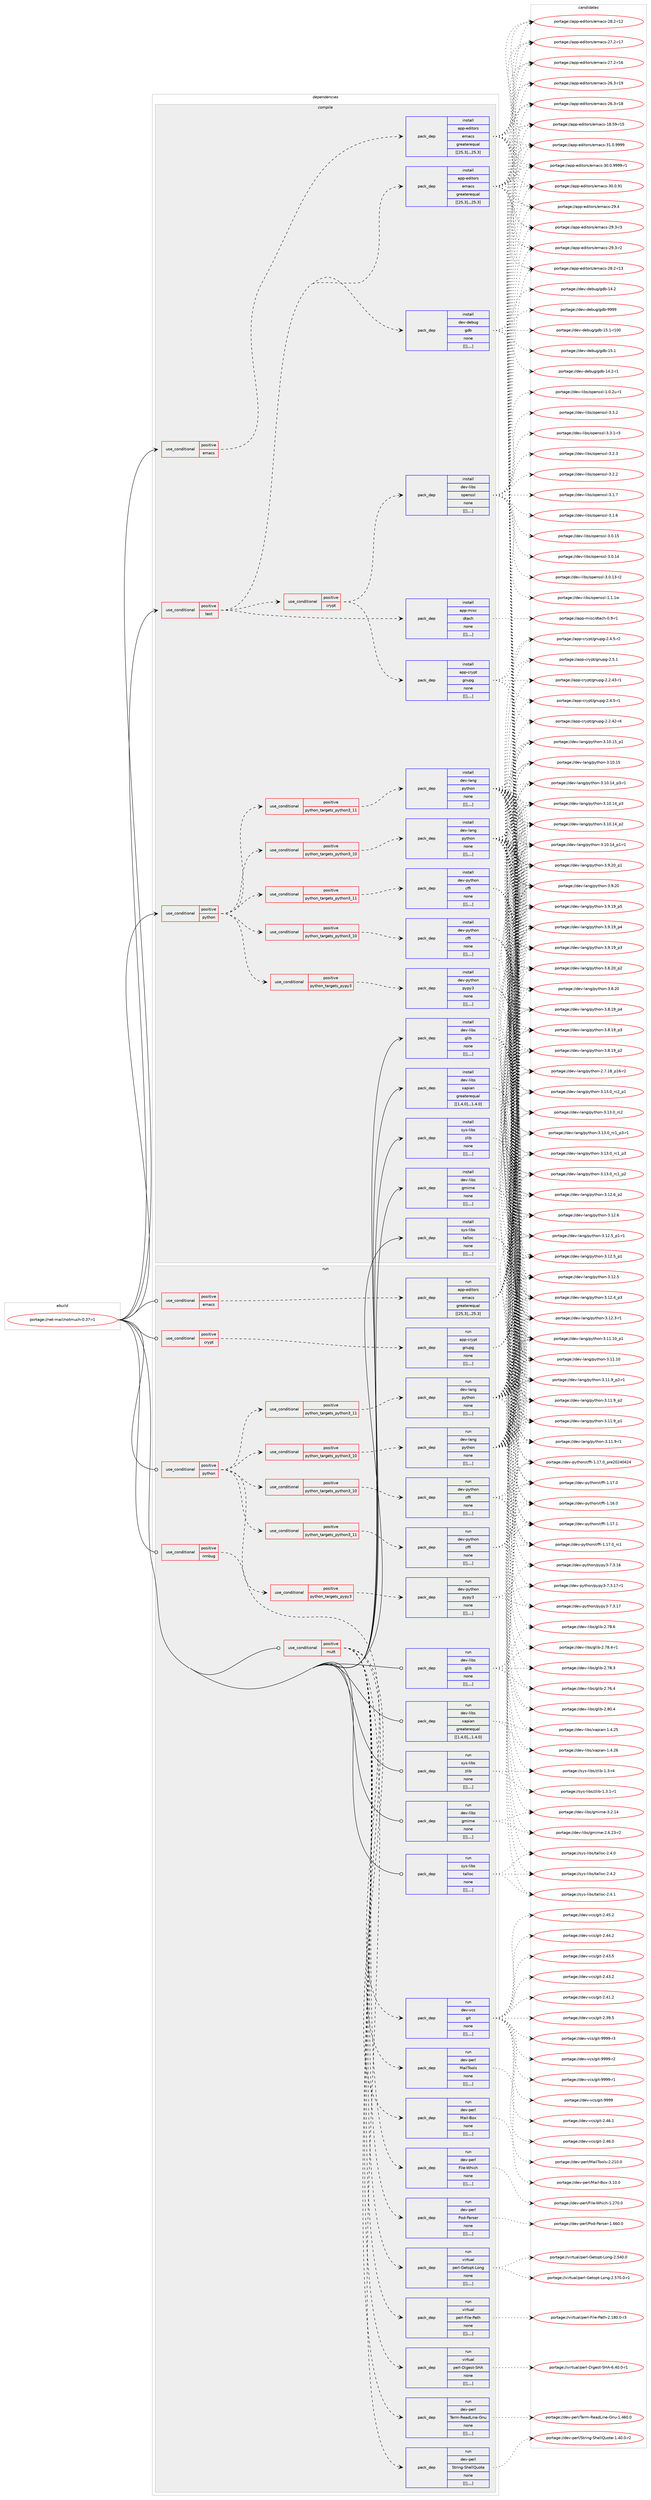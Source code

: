 digraph prolog {

# *************
# Graph options
# *************

newrank=true;
concentrate=true;
compound=true;
graph [rankdir=LR,fontname=Helvetica,fontsize=10,ranksep=1.5];#, ranksep=2.5, nodesep=0.2];
edge  [arrowhead=vee];
node  [fontname=Helvetica,fontsize=10];

# **********
# The ebuild
# **********

subgraph cluster_leftcol {
color=gray;
label=<<i>ebuild</i>>;
id [label="portage://net-mail/notmuch-0.37-r1", color=red, width=4, href="../net-mail/notmuch-0.37-r1.svg"];
}

# ****************
# The dependencies
# ****************

subgraph cluster_midcol {
color=gray;
label=<<i>dependencies</i>>;
subgraph cluster_compile {
fillcolor="#eeeeee";
style=filled;
label=<<i>compile</i>>;
subgraph cond99631 {
dependency376294 [label=<<TABLE BORDER="0" CELLBORDER="1" CELLSPACING="0" CELLPADDING="4"><TR><TD ROWSPAN="3" CELLPADDING="10">use_conditional</TD></TR><TR><TD>positive</TD></TR><TR><TD>emacs</TD></TR></TABLE>>, shape=none, color=red];
subgraph pack273961 {
dependency376295 [label=<<TABLE BORDER="0" CELLBORDER="1" CELLSPACING="0" CELLPADDING="4" WIDTH="220"><TR><TD ROWSPAN="6" CELLPADDING="30">pack_dep</TD></TR><TR><TD WIDTH="110">install</TD></TR><TR><TD>app-editors</TD></TR><TR><TD>emacs</TD></TR><TR><TD>greaterequal</TD></TR><TR><TD>[[25,3],,,25.3]</TD></TR></TABLE>>, shape=none, color=blue];
}
dependency376294:e -> dependency376295:w [weight=20,style="dashed",arrowhead="vee"];
}
id:e -> dependency376294:w [weight=20,style="solid",arrowhead="vee"];
subgraph cond99632 {
dependency376296 [label=<<TABLE BORDER="0" CELLBORDER="1" CELLSPACING="0" CELLPADDING="4"><TR><TD ROWSPAN="3" CELLPADDING="10">use_conditional</TD></TR><TR><TD>positive</TD></TR><TR><TD>python</TD></TR></TABLE>>, shape=none, color=red];
subgraph cond99633 {
dependency376297 [label=<<TABLE BORDER="0" CELLBORDER="1" CELLSPACING="0" CELLPADDING="4"><TR><TD ROWSPAN="3" CELLPADDING="10">use_conditional</TD></TR><TR><TD>positive</TD></TR><TR><TD>python_targets_pypy3</TD></TR></TABLE>>, shape=none, color=red];
subgraph pack273962 {
dependency376298 [label=<<TABLE BORDER="0" CELLBORDER="1" CELLSPACING="0" CELLPADDING="4" WIDTH="220"><TR><TD ROWSPAN="6" CELLPADDING="30">pack_dep</TD></TR><TR><TD WIDTH="110">install</TD></TR><TR><TD>dev-python</TD></TR><TR><TD>pypy3</TD></TR><TR><TD>none</TD></TR><TR><TD>[[],,,,]</TD></TR></TABLE>>, shape=none, color=blue];
}
dependency376297:e -> dependency376298:w [weight=20,style="dashed",arrowhead="vee"];
}
dependency376296:e -> dependency376297:w [weight=20,style="dashed",arrowhead="vee"];
subgraph cond99634 {
dependency376299 [label=<<TABLE BORDER="0" CELLBORDER="1" CELLSPACING="0" CELLPADDING="4"><TR><TD ROWSPAN="3" CELLPADDING="10">use_conditional</TD></TR><TR><TD>positive</TD></TR><TR><TD>python_targets_python3_10</TD></TR></TABLE>>, shape=none, color=red];
subgraph pack273963 {
dependency376300 [label=<<TABLE BORDER="0" CELLBORDER="1" CELLSPACING="0" CELLPADDING="4" WIDTH="220"><TR><TD ROWSPAN="6" CELLPADDING="30">pack_dep</TD></TR><TR><TD WIDTH="110">install</TD></TR><TR><TD>dev-lang</TD></TR><TR><TD>python</TD></TR><TR><TD>none</TD></TR><TR><TD>[[],,,,]</TD></TR></TABLE>>, shape=none, color=blue];
}
dependency376299:e -> dependency376300:w [weight=20,style="dashed",arrowhead="vee"];
}
dependency376296:e -> dependency376299:w [weight=20,style="dashed",arrowhead="vee"];
subgraph cond99635 {
dependency376301 [label=<<TABLE BORDER="0" CELLBORDER="1" CELLSPACING="0" CELLPADDING="4"><TR><TD ROWSPAN="3" CELLPADDING="10">use_conditional</TD></TR><TR><TD>positive</TD></TR><TR><TD>python_targets_python3_11</TD></TR></TABLE>>, shape=none, color=red];
subgraph pack273964 {
dependency376302 [label=<<TABLE BORDER="0" CELLBORDER="1" CELLSPACING="0" CELLPADDING="4" WIDTH="220"><TR><TD ROWSPAN="6" CELLPADDING="30">pack_dep</TD></TR><TR><TD WIDTH="110">install</TD></TR><TR><TD>dev-lang</TD></TR><TR><TD>python</TD></TR><TR><TD>none</TD></TR><TR><TD>[[],,,,]</TD></TR></TABLE>>, shape=none, color=blue];
}
dependency376301:e -> dependency376302:w [weight=20,style="dashed",arrowhead="vee"];
}
dependency376296:e -> dependency376301:w [weight=20,style="dashed",arrowhead="vee"];
subgraph cond99636 {
dependency376303 [label=<<TABLE BORDER="0" CELLBORDER="1" CELLSPACING="0" CELLPADDING="4"><TR><TD ROWSPAN="3" CELLPADDING="10">use_conditional</TD></TR><TR><TD>positive</TD></TR><TR><TD>python_targets_python3_10</TD></TR></TABLE>>, shape=none, color=red];
subgraph pack273965 {
dependency376304 [label=<<TABLE BORDER="0" CELLBORDER="1" CELLSPACING="0" CELLPADDING="4" WIDTH="220"><TR><TD ROWSPAN="6" CELLPADDING="30">pack_dep</TD></TR><TR><TD WIDTH="110">install</TD></TR><TR><TD>dev-python</TD></TR><TR><TD>cffi</TD></TR><TR><TD>none</TD></TR><TR><TD>[[],,,,]</TD></TR></TABLE>>, shape=none, color=blue];
}
dependency376303:e -> dependency376304:w [weight=20,style="dashed",arrowhead="vee"];
}
dependency376296:e -> dependency376303:w [weight=20,style="dashed",arrowhead="vee"];
subgraph cond99637 {
dependency376305 [label=<<TABLE BORDER="0" CELLBORDER="1" CELLSPACING="0" CELLPADDING="4"><TR><TD ROWSPAN="3" CELLPADDING="10">use_conditional</TD></TR><TR><TD>positive</TD></TR><TR><TD>python_targets_python3_11</TD></TR></TABLE>>, shape=none, color=red];
subgraph pack273966 {
dependency376306 [label=<<TABLE BORDER="0" CELLBORDER="1" CELLSPACING="0" CELLPADDING="4" WIDTH="220"><TR><TD ROWSPAN="6" CELLPADDING="30">pack_dep</TD></TR><TR><TD WIDTH="110">install</TD></TR><TR><TD>dev-python</TD></TR><TR><TD>cffi</TD></TR><TR><TD>none</TD></TR><TR><TD>[[],,,,]</TD></TR></TABLE>>, shape=none, color=blue];
}
dependency376305:e -> dependency376306:w [weight=20,style="dashed",arrowhead="vee"];
}
dependency376296:e -> dependency376305:w [weight=20,style="dashed",arrowhead="vee"];
}
id:e -> dependency376296:w [weight=20,style="solid",arrowhead="vee"];
subgraph cond99638 {
dependency376307 [label=<<TABLE BORDER="0" CELLBORDER="1" CELLSPACING="0" CELLPADDING="4"><TR><TD ROWSPAN="3" CELLPADDING="10">use_conditional</TD></TR><TR><TD>positive</TD></TR><TR><TD>test</TD></TR></TABLE>>, shape=none, color=red];
subgraph pack273967 {
dependency376308 [label=<<TABLE BORDER="0" CELLBORDER="1" CELLSPACING="0" CELLPADDING="4" WIDTH="220"><TR><TD ROWSPAN="6" CELLPADDING="30">pack_dep</TD></TR><TR><TD WIDTH="110">install</TD></TR><TR><TD>app-editors</TD></TR><TR><TD>emacs</TD></TR><TR><TD>greaterequal</TD></TR><TR><TD>[[25,3],,,25.3]</TD></TR></TABLE>>, shape=none, color=blue];
}
dependency376307:e -> dependency376308:w [weight=20,style="dashed",arrowhead="vee"];
subgraph pack273968 {
dependency376309 [label=<<TABLE BORDER="0" CELLBORDER="1" CELLSPACING="0" CELLPADDING="4" WIDTH="220"><TR><TD ROWSPAN="6" CELLPADDING="30">pack_dep</TD></TR><TR><TD WIDTH="110">install</TD></TR><TR><TD>app-misc</TD></TR><TR><TD>dtach</TD></TR><TR><TD>none</TD></TR><TR><TD>[[],,,,]</TD></TR></TABLE>>, shape=none, color=blue];
}
dependency376307:e -> dependency376309:w [weight=20,style="dashed",arrowhead="vee"];
subgraph pack273969 {
dependency376310 [label=<<TABLE BORDER="0" CELLBORDER="1" CELLSPACING="0" CELLPADDING="4" WIDTH="220"><TR><TD ROWSPAN="6" CELLPADDING="30">pack_dep</TD></TR><TR><TD WIDTH="110">install</TD></TR><TR><TD>dev-debug</TD></TR><TR><TD>gdb</TD></TR><TR><TD>none</TD></TR><TR><TD>[[],,,,]</TD></TR></TABLE>>, shape=none, color=blue];
}
dependency376307:e -> dependency376310:w [weight=20,style="dashed",arrowhead="vee"];
subgraph cond99639 {
dependency376311 [label=<<TABLE BORDER="0" CELLBORDER="1" CELLSPACING="0" CELLPADDING="4"><TR><TD ROWSPAN="3" CELLPADDING="10">use_conditional</TD></TR><TR><TD>positive</TD></TR><TR><TD>crypt</TD></TR></TABLE>>, shape=none, color=red];
subgraph pack273970 {
dependency376312 [label=<<TABLE BORDER="0" CELLBORDER="1" CELLSPACING="0" CELLPADDING="4" WIDTH="220"><TR><TD ROWSPAN="6" CELLPADDING="30">pack_dep</TD></TR><TR><TD WIDTH="110">install</TD></TR><TR><TD>app-crypt</TD></TR><TR><TD>gnupg</TD></TR><TR><TD>none</TD></TR><TR><TD>[[],,,,]</TD></TR></TABLE>>, shape=none, color=blue];
}
dependency376311:e -> dependency376312:w [weight=20,style="dashed",arrowhead="vee"];
subgraph pack273971 {
dependency376313 [label=<<TABLE BORDER="0" CELLBORDER="1" CELLSPACING="0" CELLPADDING="4" WIDTH="220"><TR><TD ROWSPAN="6" CELLPADDING="30">pack_dep</TD></TR><TR><TD WIDTH="110">install</TD></TR><TR><TD>dev-libs</TD></TR><TR><TD>openssl</TD></TR><TR><TD>none</TD></TR><TR><TD>[[],,,,]</TD></TR></TABLE>>, shape=none, color=blue];
}
dependency376311:e -> dependency376313:w [weight=20,style="dashed",arrowhead="vee"];
}
dependency376307:e -> dependency376311:w [weight=20,style="dashed",arrowhead="vee"];
}
id:e -> dependency376307:w [weight=20,style="solid",arrowhead="vee"];
subgraph pack273972 {
dependency376314 [label=<<TABLE BORDER="0" CELLBORDER="1" CELLSPACING="0" CELLPADDING="4" WIDTH="220"><TR><TD ROWSPAN="6" CELLPADDING="30">pack_dep</TD></TR><TR><TD WIDTH="110">install</TD></TR><TR><TD>dev-libs</TD></TR><TR><TD>glib</TD></TR><TR><TD>none</TD></TR><TR><TD>[[],,,,]</TD></TR></TABLE>>, shape=none, color=blue];
}
id:e -> dependency376314:w [weight=20,style="solid",arrowhead="vee"];
subgraph pack273973 {
dependency376315 [label=<<TABLE BORDER="0" CELLBORDER="1" CELLSPACING="0" CELLPADDING="4" WIDTH="220"><TR><TD ROWSPAN="6" CELLPADDING="30">pack_dep</TD></TR><TR><TD WIDTH="110">install</TD></TR><TR><TD>dev-libs</TD></TR><TR><TD>gmime</TD></TR><TR><TD>none</TD></TR><TR><TD>[[],,,,]</TD></TR></TABLE>>, shape=none, color=blue];
}
id:e -> dependency376315:w [weight=20,style="solid",arrowhead="vee"];
subgraph pack273974 {
dependency376316 [label=<<TABLE BORDER="0" CELLBORDER="1" CELLSPACING="0" CELLPADDING="4" WIDTH="220"><TR><TD ROWSPAN="6" CELLPADDING="30">pack_dep</TD></TR><TR><TD WIDTH="110">install</TD></TR><TR><TD>dev-libs</TD></TR><TR><TD>xapian</TD></TR><TR><TD>greaterequal</TD></TR><TR><TD>[[1,4,0],,,1.4.0]</TD></TR></TABLE>>, shape=none, color=blue];
}
id:e -> dependency376316:w [weight=20,style="solid",arrowhead="vee"];
subgraph pack273975 {
dependency376317 [label=<<TABLE BORDER="0" CELLBORDER="1" CELLSPACING="0" CELLPADDING="4" WIDTH="220"><TR><TD ROWSPAN="6" CELLPADDING="30">pack_dep</TD></TR><TR><TD WIDTH="110">install</TD></TR><TR><TD>sys-libs</TD></TR><TR><TD>talloc</TD></TR><TR><TD>none</TD></TR><TR><TD>[[],,,,]</TD></TR></TABLE>>, shape=none, color=blue];
}
id:e -> dependency376317:w [weight=20,style="solid",arrowhead="vee"];
subgraph pack273976 {
dependency376318 [label=<<TABLE BORDER="0" CELLBORDER="1" CELLSPACING="0" CELLPADDING="4" WIDTH="220"><TR><TD ROWSPAN="6" CELLPADDING="30">pack_dep</TD></TR><TR><TD WIDTH="110">install</TD></TR><TR><TD>sys-libs</TD></TR><TR><TD>zlib</TD></TR><TR><TD>none</TD></TR><TR><TD>[[],,,,]</TD></TR></TABLE>>, shape=none, color=blue];
}
id:e -> dependency376318:w [weight=20,style="solid",arrowhead="vee"];
}
subgraph cluster_compileandrun {
fillcolor="#eeeeee";
style=filled;
label=<<i>compile and run</i>>;
}
subgraph cluster_run {
fillcolor="#eeeeee";
style=filled;
label=<<i>run</i>>;
subgraph cond99640 {
dependency376319 [label=<<TABLE BORDER="0" CELLBORDER="1" CELLSPACING="0" CELLPADDING="4"><TR><TD ROWSPAN="3" CELLPADDING="10">use_conditional</TD></TR><TR><TD>positive</TD></TR><TR><TD>crypt</TD></TR></TABLE>>, shape=none, color=red];
subgraph pack273977 {
dependency376320 [label=<<TABLE BORDER="0" CELLBORDER="1" CELLSPACING="0" CELLPADDING="4" WIDTH="220"><TR><TD ROWSPAN="6" CELLPADDING="30">pack_dep</TD></TR><TR><TD WIDTH="110">run</TD></TR><TR><TD>app-crypt</TD></TR><TR><TD>gnupg</TD></TR><TR><TD>none</TD></TR><TR><TD>[[],,,,]</TD></TR></TABLE>>, shape=none, color=blue];
}
dependency376319:e -> dependency376320:w [weight=20,style="dashed",arrowhead="vee"];
}
id:e -> dependency376319:w [weight=20,style="solid",arrowhead="odot"];
subgraph cond99641 {
dependency376321 [label=<<TABLE BORDER="0" CELLBORDER="1" CELLSPACING="0" CELLPADDING="4"><TR><TD ROWSPAN="3" CELLPADDING="10">use_conditional</TD></TR><TR><TD>positive</TD></TR><TR><TD>emacs</TD></TR></TABLE>>, shape=none, color=red];
subgraph pack273978 {
dependency376322 [label=<<TABLE BORDER="0" CELLBORDER="1" CELLSPACING="0" CELLPADDING="4" WIDTH="220"><TR><TD ROWSPAN="6" CELLPADDING="30">pack_dep</TD></TR><TR><TD WIDTH="110">run</TD></TR><TR><TD>app-editors</TD></TR><TR><TD>emacs</TD></TR><TR><TD>greaterequal</TD></TR><TR><TD>[[25,3],,,25.3]</TD></TR></TABLE>>, shape=none, color=blue];
}
dependency376321:e -> dependency376322:w [weight=20,style="dashed",arrowhead="vee"];
}
id:e -> dependency376321:w [weight=20,style="solid",arrowhead="odot"];
subgraph cond99642 {
dependency376323 [label=<<TABLE BORDER="0" CELLBORDER="1" CELLSPACING="0" CELLPADDING="4"><TR><TD ROWSPAN="3" CELLPADDING="10">use_conditional</TD></TR><TR><TD>positive</TD></TR><TR><TD>mutt</TD></TR></TABLE>>, shape=none, color=red];
subgraph pack273979 {
dependency376324 [label=<<TABLE BORDER="0" CELLBORDER="1" CELLSPACING="0" CELLPADDING="4" WIDTH="220"><TR><TD ROWSPAN="6" CELLPADDING="30">pack_dep</TD></TR><TR><TD WIDTH="110">run</TD></TR><TR><TD>dev-perl</TD></TR><TR><TD>File-Which</TD></TR><TR><TD>none</TD></TR><TR><TD>[[],,,,]</TD></TR></TABLE>>, shape=none, color=blue];
}
dependency376323:e -> dependency376324:w [weight=20,style="dashed",arrowhead="vee"];
subgraph pack273980 {
dependency376325 [label=<<TABLE BORDER="0" CELLBORDER="1" CELLSPACING="0" CELLPADDING="4" WIDTH="220"><TR><TD ROWSPAN="6" CELLPADDING="30">pack_dep</TD></TR><TR><TD WIDTH="110">run</TD></TR><TR><TD>dev-perl</TD></TR><TR><TD>Mail-Box</TD></TR><TR><TD>none</TD></TR><TR><TD>[[],,,,]</TD></TR></TABLE>>, shape=none, color=blue];
}
dependency376323:e -> dependency376325:w [weight=20,style="dashed",arrowhead="vee"];
subgraph pack273981 {
dependency376326 [label=<<TABLE BORDER="0" CELLBORDER="1" CELLSPACING="0" CELLPADDING="4" WIDTH="220"><TR><TD ROWSPAN="6" CELLPADDING="30">pack_dep</TD></TR><TR><TD WIDTH="110">run</TD></TR><TR><TD>dev-perl</TD></TR><TR><TD>MailTools</TD></TR><TR><TD>none</TD></TR><TR><TD>[[],,,,]</TD></TR></TABLE>>, shape=none, color=blue];
}
dependency376323:e -> dependency376326:w [weight=20,style="dashed",arrowhead="vee"];
subgraph pack273982 {
dependency376327 [label=<<TABLE BORDER="0" CELLBORDER="1" CELLSPACING="0" CELLPADDING="4" WIDTH="220"><TR><TD ROWSPAN="6" CELLPADDING="30">pack_dep</TD></TR><TR><TD WIDTH="110">run</TD></TR><TR><TD>dev-perl</TD></TR><TR><TD>String-ShellQuote</TD></TR><TR><TD>none</TD></TR><TR><TD>[[],,,,]</TD></TR></TABLE>>, shape=none, color=blue];
}
dependency376323:e -> dependency376327:w [weight=20,style="dashed",arrowhead="vee"];
subgraph pack273983 {
dependency376328 [label=<<TABLE BORDER="0" CELLBORDER="1" CELLSPACING="0" CELLPADDING="4" WIDTH="220"><TR><TD ROWSPAN="6" CELLPADDING="30">pack_dep</TD></TR><TR><TD WIDTH="110">run</TD></TR><TR><TD>dev-perl</TD></TR><TR><TD>Term-ReadLine-Gnu</TD></TR><TR><TD>none</TD></TR><TR><TD>[[],,,,]</TD></TR></TABLE>>, shape=none, color=blue];
}
dependency376323:e -> dependency376328:w [weight=20,style="dashed",arrowhead="vee"];
subgraph pack273984 {
dependency376329 [label=<<TABLE BORDER="0" CELLBORDER="1" CELLSPACING="0" CELLPADDING="4" WIDTH="220"><TR><TD ROWSPAN="6" CELLPADDING="30">pack_dep</TD></TR><TR><TD WIDTH="110">run</TD></TR><TR><TD>virtual</TD></TR><TR><TD>perl-Digest-SHA</TD></TR><TR><TD>none</TD></TR><TR><TD>[[],,,,]</TD></TR></TABLE>>, shape=none, color=blue];
}
dependency376323:e -> dependency376329:w [weight=20,style="dashed",arrowhead="vee"];
subgraph pack273985 {
dependency376330 [label=<<TABLE BORDER="0" CELLBORDER="1" CELLSPACING="0" CELLPADDING="4" WIDTH="220"><TR><TD ROWSPAN="6" CELLPADDING="30">pack_dep</TD></TR><TR><TD WIDTH="110">run</TD></TR><TR><TD>virtual</TD></TR><TR><TD>perl-File-Path</TD></TR><TR><TD>none</TD></TR><TR><TD>[[],,,,]</TD></TR></TABLE>>, shape=none, color=blue];
}
dependency376323:e -> dependency376330:w [weight=20,style="dashed",arrowhead="vee"];
subgraph pack273986 {
dependency376331 [label=<<TABLE BORDER="0" CELLBORDER="1" CELLSPACING="0" CELLPADDING="4" WIDTH="220"><TR><TD ROWSPAN="6" CELLPADDING="30">pack_dep</TD></TR><TR><TD WIDTH="110">run</TD></TR><TR><TD>virtual</TD></TR><TR><TD>perl-Getopt-Long</TD></TR><TR><TD>none</TD></TR><TR><TD>[[],,,,]</TD></TR></TABLE>>, shape=none, color=blue];
}
dependency376323:e -> dependency376331:w [weight=20,style="dashed",arrowhead="vee"];
subgraph pack273987 {
dependency376332 [label=<<TABLE BORDER="0" CELLBORDER="1" CELLSPACING="0" CELLPADDING="4" WIDTH="220"><TR><TD ROWSPAN="6" CELLPADDING="30">pack_dep</TD></TR><TR><TD WIDTH="110">run</TD></TR><TR><TD>dev-perl</TD></TR><TR><TD>Pod-Parser</TD></TR><TR><TD>none</TD></TR><TR><TD>[[],,,,]</TD></TR></TABLE>>, shape=none, color=blue];
}
dependency376323:e -> dependency376332:w [weight=20,style="dashed",arrowhead="vee"];
}
id:e -> dependency376323:w [weight=20,style="solid",arrowhead="odot"];
subgraph cond99643 {
dependency376333 [label=<<TABLE BORDER="0" CELLBORDER="1" CELLSPACING="0" CELLPADDING="4"><TR><TD ROWSPAN="3" CELLPADDING="10">use_conditional</TD></TR><TR><TD>positive</TD></TR><TR><TD>nmbug</TD></TR></TABLE>>, shape=none, color=red];
subgraph pack273988 {
dependency376334 [label=<<TABLE BORDER="0" CELLBORDER="1" CELLSPACING="0" CELLPADDING="4" WIDTH="220"><TR><TD ROWSPAN="6" CELLPADDING="30">pack_dep</TD></TR><TR><TD WIDTH="110">run</TD></TR><TR><TD>dev-vcs</TD></TR><TR><TD>git</TD></TR><TR><TD>none</TD></TR><TR><TD>[[],,,,]</TD></TR></TABLE>>, shape=none, color=blue];
}
dependency376333:e -> dependency376334:w [weight=20,style="dashed",arrowhead="vee"];
}
id:e -> dependency376333:w [weight=20,style="solid",arrowhead="odot"];
subgraph cond99644 {
dependency376335 [label=<<TABLE BORDER="0" CELLBORDER="1" CELLSPACING="0" CELLPADDING="4"><TR><TD ROWSPAN="3" CELLPADDING="10">use_conditional</TD></TR><TR><TD>positive</TD></TR><TR><TD>python</TD></TR></TABLE>>, shape=none, color=red];
subgraph cond99645 {
dependency376336 [label=<<TABLE BORDER="0" CELLBORDER="1" CELLSPACING="0" CELLPADDING="4"><TR><TD ROWSPAN="3" CELLPADDING="10">use_conditional</TD></TR><TR><TD>positive</TD></TR><TR><TD>python_targets_pypy3</TD></TR></TABLE>>, shape=none, color=red];
subgraph pack273989 {
dependency376337 [label=<<TABLE BORDER="0" CELLBORDER="1" CELLSPACING="0" CELLPADDING="4" WIDTH="220"><TR><TD ROWSPAN="6" CELLPADDING="30">pack_dep</TD></TR><TR><TD WIDTH="110">run</TD></TR><TR><TD>dev-python</TD></TR><TR><TD>pypy3</TD></TR><TR><TD>none</TD></TR><TR><TD>[[],,,,]</TD></TR></TABLE>>, shape=none, color=blue];
}
dependency376336:e -> dependency376337:w [weight=20,style="dashed",arrowhead="vee"];
}
dependency376335:e -> dependency376336:w [weight=20,style="dashed",arrowhead="vee"];
subgraph cond99646 {
dependency376338 [label=<<TABLE BORDER="0" CELLBORDER="1" CELLSPACING="0" CELLPADDING="4"><TR><TD ROWSPAN="3" CELLPADDING="10">use_conditional</TD></TR><TR><TD>positive</TD></TR><TR><TD>python_targets_python3_10</TD></TR></TABLE>>, shape=none, color=red];
subgraph pack273990 {
dependency376339 [label=<<TABLE BORDER="0" CELLBORDER="1" CELLSPACING="0" CELLPADDING="4" WIDTH="220"><TR><TD ROWSPAN="6" CELLPADDING="30">pack_dep</TD></TR><TR><TD WIDTH="110">run</TD></TR><TR><TD>dev-lang</TD></TR><TR><TD>python</TD></TR><TR><TD>none</TD></TR><TR><TD>[[],,,,]</TD></TR></TABLE>>, shape=none, color=blue];
}
dependency376338:e -> dependency376339:w [weight=20,style="dashed",arrowhead="vee"];
}
dependency376335:e -> dependency376338:w [weight=20,style="dashed",arrowhead="vee"];
subgraph cond99647 {
dependency376340 [label=<<TABLE BORDER="0" CELLBORDER="1" CELLSPACING="0" CELLPADDING="4"><TR><TD ROWSPAN="3" CELLPADDING="10">use_conditional</TD></TR><TR><TD>positive</TD></TR><TR><TD>python_targets_python3_11</TD></TR></TABLE>>, shape=none, color=red];
subgraph pack273991 {
dependency376341 [label=<<TABLE BORDER="0" CELLBORDER="1" CELLSPACING="0" CELLPADDING="4" WIDTH="220"><TR><TD ROWSPAN="6" CELLPADDING="30">pack_dep</TD></TR><TR><TD WIDTH="110">run</TD></TR><TR><TD>dev-lang</TD></TR><TR><TD>python</TD></TR><TR><TD>none</TD></TR><TR><TD>[[],,,,]</TD></TR></TABLE>>, shape=none, color=blue];
}
dependency376340:e -> dependency376341:w [weight=20,style="dashed",arrowhead="vee"];
}
dependency376335:e -> dependency376340:w [weight=20,style="dashed",arrowhead="vee"];
subgraph cond99648 {
dependency376342 [label=<<TABLE BORDER="0" CELLBORDER="1" CELLSPACING="0" CELLPADDING="4"><TR><TD ROWSPAN="3" CELLPADDING="10">use_conditional</TD></TR><TR><TD>positive</TD></TR><TR><TD>python_targets_python3_10</TD></TR></TABLE>>, shape=none, color=red];
subgraph pack273992 {
dependency376343 [label=<<TABLE BORDER="0" CELLBORDER="1" CELLSPACING="0" CELLPADDING="4" WIDTH="220"><TR><TD ROWSPAN="6" CELLPADDING="30">pack_dep</TD></TR><TR><TD WIDTH="110">run</TD></TR><TR><TD>dev-python</TD></TR><TR><TD>cffi</TD></TR><TR><TD>none</TD></TR><TR><TD>[[],,,,]</TD></TR></TABLE>>, shape=none, color=blue];
}
dependency376342:e -> dependency376343:w [weight=20,style="dashed",arrowhead="vee"];
}
dependency376335:e -> dependency376342:w [weight=20,style="dashed",arrowhead="vee"];
subgraph cond99649 {
dependency376344 [label=<<TABLE BORDER="0" CELLBORDER="1" CELLSPACING="0" CELLPADDING="4"><TR><TD ROWSPAN="3" CELLPADDING="10">use_conditional</TD></TR><TR><TD>positive</TD></TR><TR><TD>python_targets_python3_11</TD></TR></TABLE>>, shape=none, color=red];
subgraph pack273993 {
dependency376345 [label=<<TABLE BORDER="0" CELLBORDER="1" CELLSPACING="0" CELLPADDING="4" WIDTH="220"><TR><TD ROWSPAN="6" CELLPADDING="30">pack_dep</TD></TR><TR><TD WIDTH="110">run</TD></TR><TR><TD>dev-python</TD></TR><TR><TD>cffi</TD></TR><TR><TD>none</TD></TR><TR><TD>[[],,,,]</TD></TR></TABLE>>, shape=none, color=blue];
}
dependency376344:e -> dependency376345:w [weight=20,style="dashed",arrowhead="vee"];
}
dependency376335:e -> dependency376344:w [weight=20,style="dashed",arrowhead="vee"];
}
id:e -> dependency376335:w [weight=20,style="solid",arrowhead="odot"];
subgraph pack273994 {
dependency376346 [label=<<TABLE BORDER="0" CELLBORDER="1" CELLSPACING="0" CELLPADDING="4" WIDTH="220"><TR><TD ROWSPAN="6" CELLPADDING="30">pack_dep</TD></TR><TR><TD WIDTH="110">run</TD></TR><TR><TD>dev-libs</TD></TR><TR><TD>glib</TD></TR><TR><TD>none</TD></TR><TR><TD>[[],,,,]</TD></TR></TABLE>>, shape=none, color=blue];
}
id:e -> dependency376346:w [weight=20,style="solid",arrowhead="odot"];
subgraph pack273995 {
dependency376347 [label=<<TABLE BORDER="0" CELLBORDER="1" CELLSPACING="0" CELLPADDING="4" WIDTH="220"><TR><TD ROWSPAN="6" CELLPADDING="30">pack_dep</TD></TR><TR><TD WIDTH="110">run</TD></TR><TR><TD>dev-libs</TD></TR><TR><TD>gmime</TD></TR><TR><TD>none</TD></TR><TR><TD>[[],,,,]</TD></TR></TABLE>>, shape=none, color=blue];
}
id:e -> dependency376347:w [weight=20,style="solid",arrowhead="odot"];
subgraph pack273996 {
dependency376348 [label=<<TABLE BORDER="0" CELLBORDER="1" CELLSPACING="0" CELLPADDING="4" WIDTH="220"><TR><TD ROWSPAN="6" CELLPADDING="30">pack_dep</TD></TR><TR><TD WIDTH="110">run</TD></TR><TR><TD>dev-libs</TD></TR><TR><TD>xapian</TD></TR><TR><TD>greaterequal</TD></TR><TR><TD>[[1,4,0],,,1.4.0]</TD></TR></TABLE>>, shape=none, color=blue];
}
id:e -> dependency376348:w [weight=20,style="solid",arrowhead="odot"];
subgraph pack273997 {
dependency376349 [label=<<TABLE BORDER="0" CELLBORDER="1" CELLSPACING="0" CELLPADDING="4" WIDTH="220"><TR><TD ROWSPAN="6" CELLPADDING="30">pack_dep</TD></TR><TR><TD WIDTH="110">run</TD></TR><TR><TD>sys-libs</TD></TR><TR><TD>talloc</TD></TR><TR><TD>none</TD></TR><TR><TD>[[],,,,]</TD></TR></TABLE>>, shape=none, color=blue];
}
id:e -> dependency376349:w [weight=20,style="solid",arrowhead="odot"];
subgraph pack273998 {
dependency376350 [label=<<TABLE BORDER="0" CELLBORDER="1" CELLSPACING="0" CELLPADDING="4" WIDTH="220"><TR><TD ROWSPAN="6" CELLPADDING="30">pack_dep</TD></TR><TR><TD WIDTH="110">run</TD></TR><TR><TD>sys-libs</TD></TR><TR><TD>zlib</TD></TR><TR><TD>none</TD></TR><TR><TD>[[],,,,]</TD></TR></TABLE>>, shape=none, color=blue];
}
id:e -> dependency376350:w [weight=20,style="solid",arrowhead="odot"];
}
}

# **************
# The candidates
# **************

subgraph cluster_choices {
rank=same;
color=gray;
label=<<i>candidates</i>>;

subgraph choice273961 {
color=black;
nodesep=1;
choice971121124510110010511611111411547101109979911545514946484657575757 [label="portage://app-editors/emacs-31.0.9999", color=red, width=4,href="../app-editors/emacs-31.0.9999.svg"];
choice9711211245101100105116111114115471011099799115455148464846575757574511449 [label="portage://app-editors/emacs-30.0.9999-r1", color=red, width=4,href="../app-editors/emacs-30.0.9999-r1.svg"];
choice97112112451011001051161111141154710110997991154551484648465749 [label="portage://app-editors/emacs-30.0.91", color=red, width=4,href="../app-editors/emacs-30.0.91.svg"];
choice97112112451011001051161111141154710110997991154550574652 [label="portage://app-editors/emacs-29.4", color=red, width=4,href="../app-editors/emacs-29.4.svg"];
choice971121124510110010511611111411547101109979911545505746514511451 [label="portage://app-editors/emacs-29.3-r3", color=red, width=4,href="../app-editors/emacs-29.3-r3.svg"];
choice971121124510110010511611111411547101109979911545505746514511450 [label="portage://app-editors/emacs-29.3-r2", color=red, width=4,href="../app-editors/emacs-29.3-r2.svg"];
choice97112112451011001051161111141154710110997991154550564650451144951 [label="portage://app-editors/emacs-28.2-r13", color=red, width=4,href="../app-editors/emacs-28.2-r13.svg"];
choice97112112451011001051161111141154710110997991154550564650451144950 [label="portage://app-editors/emacs-28.2-r12", color=red, width=4,href="../app-editors/emacs-28.2-r12.svg"];
choice97112112451011001051161111141154710110997991154550554650451144955 [label="portage://app-editors/emacs-27.2-r17", color=red, width=4,href="../app-editors/emacs-27.2-r17.svg"];
choice97112112451011001051161111141154710110997991154550554650451144954 [label="portage://app-editors/emacs-27.2-r16", color=red, width=4,href="../app-editors/emacs-27.2-r16.svg"];
choice97112112451011001051161111141154710110997991154550544651451144957 [label="portage://app-editors/emacs-26.3-r19", color=red, width=4,href="../app-editors/emacs-26.3-r19.svg"];
choice97112112451011001051161111141154710110997991154550544651451144956 [label="portage://app-editors/emacs-26.3-r18", color=red, width=4,href="../app-editors/emacs-26.3-r18.svg"];
choice9711211245101100105116111114115471011099799115454956465357451144953 [label="portage://app-editors/emacs-18.59-r15", color=red, width=4,href="../app-editors/emacs-18.59-r15.svg"];
dependency376295:e -> choice971121124510110010511611111411547101109979911545514946484657575757:w [style=dotted,weight="100"];
dependency376295:e -> choice9711211245101100105116111114115471011099799115455148464846575757574511449:w [style=dotted,weight="100"];
dependency376295:e -> choice97112112451011001051161111141154710110997991154551484648465749:w [style=dotted,weight="100"];
dependency376295:e -> choice97112112451011001051161111141154710110997991154550574652:w [style=dotted,weight="100"];
dependency376295:e -> choice971121124510110010511611111411547101109979911545505746514511451:w [style=dotted,weight="100"];
dependency376295:e -> choice971121124510110010511611111411547101109979911545505746514511450:w [style=dotted,weight="100"];
dependency376295:e -> choice97112112451011001051161111141154710110997991154550564650451144951:w [style=dotted,weight="100"];
dependency376295:e -> choice97112112451011001051161111141154710110997991154550564650451144950:w [style=dotted,weight="100"];
dependency376295:e -> choice97112112451011001051161111141154710110997991154550554650451144955:w [style=dotted,weight="100"];
dependency376295:e -> choice97112112451011001051161111141154710110997991154550554650451144954:w [style=dotted,weight="100"];
dependency376295:e -> choice97112112451011001051161111141154710110997991154550544651451144957:w [style=dotted,weight="100"];
dependency376295:e -> choice97112112451011001051161111141154710110997991154550544651451144956:w [style=dotted,weight="100"];
dependency376295:e -> choice9711211245101100105116111114115471011099799115454956465357451144953:w [style=dotted,weight="100"];
}
subgraph choice273962 {
color=black;
nodesep=1;
choice100101118451121211161041111104711212111212151455546514649554511449 [label="portage://dev-python/pypy3-7.3.17-r1", color=red, width=4,href="../dev-python/pypy3-7.3.17-r1.svg"];
choice10010111845112121116104111110471121211121215145554651464955 [label="portage://dev-python/pypy3-7.3.17", color=red, width=4,href="../dev-python/pypy3-7.3.17.svg"];
choice10010111845112121116104111110471121211121215145554651464954 [label="portage://dev-python/pypy3-7.3.16", color=red, width=4,href="../dev-python/pypy3-7.3.16.svg"];
dependency376298:e -> choice100101118451121211161041111104711212111212151455546514649554511449:w [style=dotted,weight="100"];
dependency376298:e -> choice10010111845112121116104111110471121211121215145554651464955:w [style=dotted,weight="100"];
dependency376298:e -> choice10010111845112121116104111110471121211121215145554651464954:w [style=dotted,weight="100"];
}
subgraph choice273963 {
color=black;
nodesep=1;
choice100101118451089711010347112121116104111110455146495146489511499509511249 [label="portage://dev-lang/python-3.13.0_rc2_p1", color=red, width=4,href="../dev-lang/python-3.13.0_rc2_p1.svg"];
choice10010111845108971101034711212111610411111045514649514648951149950 [label="portage://dev-lang/python-3.13.0_rc2", color=red, width=4,href="../dev-lang/python-3.13.0_rc2.svg"];
choice1001011184510897110103471121211161041111104551464951464895114994995112514511449 [label="portage://dev-lang/python-3.13.0_rc1_p3-r1", color=red, width=4,href="../dev-lang/python-3.13.0_rc1_p3-r1.svg"];
choice100101118451089711010347112121116104111110455146495146489511499499511251 [label="portage://dev-lang/python-3.13.0_rc1_p3", color=red, width=4,href="../dev-lang/python-3.13.0_rc1_p3.svg"];
choice100101118451089711010347112121116104111110455146495146489511499499511250 [label="portage://dev-lang/python-3.13.0_rc1_p2", color=red, width=4,href="../dev-lang/python-3.13.0_rc1_p2.svg"];
choice100101118451089711010347112121116104111110455146495046549511250 [label="portage://dev-lang/python-3.12.6_p2", color=red, width=4,href="../dev-lang/python-3.12.6_p2.svg"];
choice10010111845108971101034711212111610411111045514649504654 [label="portage://dev-lang/python-3.12.6", color=red, width=4,href="../dev-lang/python-3.12.6.svg"];
choice1001011184510897110103471121211161041111104551464950465395112494511449 [label="portage://dev-lang/python-3.12.5_p1-r1", color=red, width=4,href="../dev-lang/python-3.12.5_p1-r1.svg"];
choice100101118451089711010347112121116104111110455146495046539511249 [label="portage://dev-lang/python-3.12.5_p1", color=red, width=4,href="../dev-lang/python-3.12.5_p1.svg"];
choice10010111845108971101034711212111610411111045514649504653 [label="portage://dev-lang/python-3.12.5", color=red, width=4,href="../dev-lang/python-3.12.5.svg"];
choice100101118451089711010347112121116104111110455146495046529511251 [label="portage://dev-lang/python-3.12.4_p3", color=red, width=4,href="../dev-lang/python-3.12.4_p3.svg"];
choice100101118451089711010347112121116104111110455146495046514511449 [label="portage://dev-lang/python-3.12.3-r1", color=red, width=4,href="../dev-lang/python-3.12.3-r1.svg"];
choice10010111845108971101034711212111610411111045514649494649489511249 [label="portage://dev-lang/python-3.11.10_p1", color=red, width=4,href="../dev-lang/python-3.11.10_p1.svg"];
choice1001011184510897110103471121211161041111104551464949464948 [label="portage://dev-lang/python-3.11.10", color=red, width=4,href="../dev-lang/python-3.11.10.svg"];
choice1001011184510897110103471121211161041111104551464949465795112504511449 [label="portage://dev-lang/python-3.11.9_p2-r1", color=red, width=4,href="../dev-lang/python-3.11.9_p2-r1.svg"];
choice100101118451089711010347112121116104111110455146494946579511250 [label="portage://dev-lang/python-3.11.9_p2", color=red, width=4,href="../dev-lang/python-3.11.9_p2.svg"];
choice100101118451089711010347112121116104111110455146494946579511249 [label="portage://dev-lang/python-3.11.9_p1", color=red, width=4,href="../dev-lang/python-3.11.9_p1.svg"];
choice100101118451089711010347112121116104111110455146494946574511449 [label="portage://dev-lang/python-3.11.9-r1", color=red, width=4,href="../dev-lang/python-3.11.9-r1.svg"];
choice10010111845108971101034711212111610411111045514649484649539511249 [label="portage://dev-lang/python-3.10.15_p1", color=red, width=4,href="../dev-lang/python-3.10.15_p1.svg"];
choice1001011184510897110103471121211161041111104551464948464953 [label="portage://dev-lang/python-3.10.15", color=red, width=4,href="../dev-lang/python-3.10.15.svg"];
choice100101118451089711010347112121116104111110455146494846495295112514511449 [label="portage://dev-lang/python-3.10.14_p3-r1", color=red, width=4,href="../dev-lang/python-3.10.14_p3-r1.svg"];
choice10010111845108971101034711212111610411111045514649484649529511251 [label="portage://dev-lang/python-3.10.14_p3", color=red, width=4,href="../dev-lang/python-3.10.14_p3.svg"];
choice10010111845108971101034711212111610411111045514649484649529511250 [label="portage://dev-lang/python-3.10.14_p2", color=red, width=4,href="../dev-lang/python-3.10.14_p2.svg"];
choice100101118451089711010347112121116104111110455146494846495295112494511449 [label="portage://dev-lang/python-3.10.14_p1-r1", color=red, width=4,href="../dev-lang/python-3.10.14_p1-r1.svg"];
choice100101118451089711010347112121116104111110455146574650489511249 [label="portage://dev-lang/python-3.9.20_p1", color=red, width=4,href="../dev-lang/python-3.9.20_p1.svg"];
choice10010111845108971101034711212111610411111045514657465048 [label="portage://dev-lang/python-3.9.20", color=red, width=4,href="../dev-lang/python-3.9.20.svg"];
choice100101118451089711010347112121116104111110455146574649579511253 [label="portage://dev-lang/python-3.9.19_p5", color=red, width=4,href="../dev-lang/python-3.9.19_p5.svg"];
choice100101118451089711010347112121116104111110455146574649579511252 [label="portage://dev-lang/python-3.9.19_p4", color=red, width=4,href="../dev-lang/python-3.9.19_p4.svg"];
choice100101118451089711010347112121116104111110455146574649579511251 [label="portage://dev-lang/python-3.9.19_p3", color=red, width=4,href="../dev-lang/python-3.9.19_p3.svg"];
choice100101118451089711010347112121116104111110455146564650489511250 [label="portage://dev-lang/python-3.8.20_p2", color=red, width=4,href="../dev-lang/python-3.8.20_p2.svg"];
choice10010111845108971101034711212111610411111045514656465048 [label="portage://dev-lang/python-3.8.20", color=red, width=4,href="../dev-lang/python-3.8.20.svg"];
choice100101118451089711010347112121116104111110455146564649579511252 [label="portage://dev-lang/python-3.8.19_p4", color=red, width=4,href="../dev-lang/python-3.8.19_p4.svg"];
choice100101118451089711010347112121116104111110455146564649579511251 [label="portage://dev-lang/python-3.8.19_p3", color=red, width=4,href="../dev-lang/python-3.8.19_p3.svg"];
choice100101118451089711010347112121116104111110455146564649579511250 [label="portage://dev-lang/python-3.8.19_p2", color=red, width=4,href="../dev-lang/python-3.8.19_p2.svg"];
choice100101118451089711010347112121116104111110455046554649569511249544511450 [label="portage://dev-lang/python-2.7.18_p16-r2", color=red, width=4,href="../dev-lang/python-2.7.18_p16-r2.svg"];
dependency376300:e -> choice100101118451089711010347112121116104111110455146495146489511499509511249:w [style=dotted,weight="100"];
dependency376300:e -> choice10010111845108971101034711212111610411111045514649514648951149950:w [style=dotted,weight="100"];
dependency376300:e -> choice1001011184510897110103471121211161041111104551464951464895114994995112514511449:w [style=dotted,weight="100"];
dependency376300:e -> choice100101118451089711010347112121116104111110455146495146489511499499511251:w [style=dotted,weight="100"];
dependency376300:e -> choice100101118451089711010347112121116104111110455146495146489511499499511250:w [style=dotted,weight="100"];
dependency376300:e -> choice100101118451089711010347112121116104111110455146495046549511250:w [style=dotted,weight="100"];
dependency376300:e -> choice10010111845108971101034711212111610411111045514649504654:w [style=dotted,weight="100"];
dependency376300:e -> choice1001011184510897110103471121211161041111104551464950465395112494511449:w [style=dotted,weight="100"];
dependency376300:e -> choice100101118451089711010347112121116104111110455146495046539511249:w [style=dotted,weight="100"];
dependency376300:e -> choice10010111845108971101034711212111610411111045514649504653:w [style=dotted,weight="100"];
dependency376300:e -> choice100101118451089711010347112121116104111110455146495046529511251:w [style=dotted,weight="100"];
dependency376300:e -> choice100101118451089711010347112121116104111110455146495046514511449:w [style=dotted,weight="100"];
dependency376300:e -> choice10010111845108971101034711212111610411111045514649494649489511249:w [style=dotted,weight="100"];
dependency376300:e -> choice1001011184510897110103471121211161041111104551464949464948:w [style=dotted,weight="100"];
dependency376300:e -> choice1001011184510897110103471121211161041111104551464949465795112504511449:w [style=dotted,weight="100"];
dependency376300:e -> choice100101118451089711010347112121116104111110455146494946579511250:w [style=dotted,weight="100"];
dependency376300:e -> choice100101118451089711010347112121116104111110455146494946579511249:w [style=dotted,weight="100"];
dependency376300:e -> choice100101118451089711010347112121116104111110455146494946574511449:w [style=dotted,weight="100"];
dependency376300:e -> choice10010111845108971101034711212111610411111045514649484649539511249:w [style=dotted,weight="100"];
dependency376300:e -> choice1001011184510897110103471121211161041111104551464948464953:w [style=dotted,weight="100"];
dependency376300:e -> choice100101118451089711010347112121116104111110455146494846495295112514511449:w [style=dotted,weight="100"];
dependency376300:e -> choice10010111845108971101034711212111610411111045514649484649529511251:w [style=dotted,weight="100"];
dependency376300:e -> choice10010111845108971101034711212111610411111045514649484649529511250:w [style=dotted,weight="100"];
dependency376300:e -> choice100101118451089711010347112121116104111110455146494846495295112494511449:w [style=dotted,weight="100"];
dependency376300:e -> choice100101118451089711010347112121116104111110455146574650489511249:w [style=dotted,weight="100"];
dependency376300:e -> choice10010111845108971101034711212111610411111045514657465048:w [style=dotted,weight="100"];
dependency376300:e -> choice100101118451089711010347112121116104111110455146574649579511253:w [style=dotted,weight="100"];
dependency376300:e -> choice100101118451089711010347112121116104111110455146574649579511252:w [style=dotted,weight="100"];
dependency376300:e -> choice100101118451089711010347112121116104111110455146574649579511251:w [style=dotted,weight="100"];
dependency376300:e -> choice100101118451089711010347112121116104111110455146564650489511250:w [style=dotted,weight="100"];
dependency376300:e -> choice10010111845108971101034711212111610411111045514656465048:w [style=dotted,weight="100"];
dependency376300:e -> choice100101118451089711010347112121116104111110455146564649579511252:w [style=dotted,weight="100"];
dependency376300:e -> choice100101118451089711010347112121116104111110455146564649579511251:w [style=dotted,weight="100"];
dependency376300:e -> choice100101118451089711010347112121116104111110455146564649579511250:w [style=dotted,weight="100"];
dependency376300:e -> choice100101118451089711010347112121116104111110455046554649569511249544511450:w [style=dotted,weight="100"];
}
subgraph choice273964 {
color=black;
nodesep=1;
choice100101118451089711010347112121116104111110455146495146489511499509511249 [label="portage://dev-lang/python-3.13.0_rc2_p1", color=red, width=4,href="../dev-lang/python-3.13.0_rc2_p1.svg"];
choice10010111845108971101034711212111610411111045514649514648951149950 [label="portage://dev-lang/python-3.13.0_rc2", color=red, width=4,href="../dev-lang/python-3.13.0_rc2.svg"];
choice1001011184510897110103471121211161041111104551464951464895114994995112514511449 [label="portage://dev-lang/python-3.13.0_rc1_p3-r1", color=red, width=4,href="../dev-lang/python-3.13.0_rc1_p3-r1.svg"];
choice100101118451089711010347112121116104111110455146495146489511499499511251 [label="portage://dev-lang/python-3.13.0_rc1_p3", color=red, width=4,href="../dev-lang/python-3.13.0_rc1_p3.svg"];
choice100101118451089711010347112121116104111110455146495146489511499499511250 [label="portage://dev-lang/python-3.13.0_rc1_p2", color=red, width=4,href="../dev-lang/python-3.13.0_rc1_p2.svg"];
choice100101118451089711010347112121116104111110455146495046549511250 [label="portage://dev-lang/python-3.12.6_p2", color=red, width=4,href="../dev-lang/python-3.12.6_p2.svg"];
choice10010111845108971101034711212111610411111045514649504654 [label="portage://dev-lang/python-3.12.6", color=red, width=4,href="../dev-lang/python-3.12.6.svg"];
choice1001011184510897110103471121211161041111104551464950465395112494511449 [label="portage://dev-lang/python-3.12.5_p1-r1", color=red, width=4,href="../dev-lang/python-3.12.5_p1-r1.svg"];
choice100101118451089711010347112121116104111110455146495046539511249 [label="portage://dev-lang/python-3.12.5_p1", color=red, width=4,href="../dev-lang/python-3.12.5_p1.svg"];
choice10010111845108971101034711212111610411111045514649504653 [label="portage://dev-lang/python-3.12.5", color=red, width=4,href="../dev-lang/python-3.12.5.svg"];
choice100101118451089711010347112121116104111110455146495046529511251 [label="portage://dev-lang/python-3.12.4_p3", color=red, width=4,href="../dev-lang/python-3.12.4_p3.svg"];
choice100101118451089711010347112121116104111110455146495046514511449 [label="portage://dev-lang/python-3.12.3-r1", color=red, width=4,href="../dev-lang/python-3.12.3-r1.svg"];
choice10010111845108971101034711212111610411111045514649494649489511249 [label="portage://dev-lang/python-3.11.10_p1", color=red, width=4,href="../dev-lang/python-3.11.10_p1.svg"];
choice1001011184510897110103471121211161041111104551464949464948 [label="portage://dev-lang/python-3.11.10", color=red, width=4,href="../dev-lang/python-3.11.10.svg"];
choice1001011184510897110103471121211161041111104551464949465795112504511449 [label="portage://dev-lang/python-3.11.9_p2-r1", color=red, width=4,href="../dev-lang/python-3.11.9_p2-r1.svg"];
choice100101118451089711010347112121116104111110455146494946579511250 [label="portage://dev-lang/python-3.11.9_p2", color=red, width=4,href="../dev-lang/python-3.11.9_p2.svg"];
choice100101118451089711010347112121116104111110455146494946579511249 [label="portage://dev-lang/python-3.11.9_p1", color=red, width=4,href="../dev-lang/python-3.11.9_p1.svg"];
choice100101118451089711010347112121116104111110455146494946574511449 [label="portage://dev-lang/python-3.11.9-r1", color=red, width=4,href="../dev-lang/python-3.11.9-r1.svg"];
choice10010111845108971101034711212111610411111045514649484649539511249 [label="portage://dev-lang/python-3.10.15_p1", color=red, width=4,href="../dev-lang/python-3.10.15_p1.svg"];
choice1001011184510897110103471121211161041111104551464948464953 [label="portage://dev-lang/python-3.10.15", color=red, width=4,href="../dev-lang/python-3.10.15.svg"];
choice100101118451089711010347112121116104111110455146494846495295112514511449 [label="portage://dev-lang/python-3.10.14_p3-r1", color=red, width=4,href="../dev-lang/python-3.10.14_p3-r1.svg"];
choice10010111845108971101034711212111610411111045514649484649529511251 [label="portage://dev-lang/python-3.10.14_p3", color=red, width=4,href="../dev-lang/python-3.10.14_p3.svg"];
choice10010111845108971101034711212111610411111045514649484649529511250 [label="portage://dev-lang/python-3.10.14_p2", color=red, width=4,href="../dev-lang/python-3.10.14_p2.svg"];
choice100101118451089711010347112121116104111110455146494846495295112494511449 [label="portage://dev-lang/python-3.10.14_p1-r1", color=red, width=4,href="../dev-lang/python-3.10.14_p1-r1.svg"];
choice100101118451089711010347112121116104111110455146574650489511249 [label="portage://dev-lang/python-3.9.20_p1", color=red, width=4,href="../dev-lang/python-3.9.20_p1.svg"];
choice10010111845108971101034711212111610411111045514657465048 [label="portage://dev-lang/python-3.9.20", color=red, width=4,href="../dev-lang/python-3.9.20.svg"];
choice100101118451089711010347112121116104111110455146574649579511253 [label="portage://dev-lang/python-3.9.19_p5", color=red, width=4,href="../dev-lang/python-3.9.19_p5.svg"];
choice100101118451089711010347112121116104111110455146574649579511252 [label="portage://dev-lang/python-3.9.19_p4", color=red, width=4,href="../dev-lang/python-3.9.19_p4.svg"];
choice100101118451089711010347112121116104111110455146574649579511251 [label="portage://dev-lang/python-3.9.19_p3", color=red, width=4,href="../dev-lang/python-3.9.19_p3.svg"];
choice100101118451089711010347112121116104111110455146564650489511250 [label="portage://dev-lang/python-3.8.20_p2", color=red, width=4,href="../dev-lang/python-3.8.20_p2.svg"];
choice10010111845108971101034711212111610411111045514656465048 [label="portage://dev-lang/python-3.8.20", color=red, width=4,href="../dev-lang/python-3.8.20.svg"];
choice100101118451089711010347112121116104111110455146564649579511252 [label="portage://dev-lang/python-3.8.19_p4", color=red, width=4,href="../dev-lang/python-3.8.19_p4.svg"];
choice100101118451089711010347112121116104111110455146564649579511251 [label="portage://dev-lang/python-3.8.19_p3", color=red, width=4,href="../dev-lang/python-3.8.19_p3.svg"];
choice100101118451089711010347112121116104111110455146564649579511250 [label="portage://dev-lang/python-3.8.19_p2", color=red, width=4,href="../dev-lang/python-3.8.19_p2.svg"];
choice100101118451089711010347112121116104111110455046554649569511249544511450 [label="portage://dev-lang/python-2.7.18_p16-r2", color=red, width=4,href="../dev-lang/python-2.7.18_p16-r2.svg"];
dependency376302:e -> choice100101118451089711010347112121116104111110455146495146489511499509511249:w [style=dotted,weight="100"];
dependency376302:e -> choice10010111845108971101034711212111610411111045514649514648951149950:w [style=dotted,weight="100"];
dependency376302:e -> choice1001011184510897110103471121211161041111104551464951464895114994995112514511449:w [style=dotted,weight="100"];
dependency376302:e -> choice100101118451089711010347112121116104111110455146495146489511499499511251:w [style=dotted,weight="100"];
dependency376302:e -> choice100101118451089711010347112121116104111110455146495146489511499499511250:w [style=dotted,weight="100"];
dependency376302:e -> choice100101118451089711010347112121116104111110455146495046549511250:w [style=dotted,weight="100"];
dependency376302:e -> choice10010111845108971101034711212111610411111045514649504654:w [style=dotted,weight="100"];
dependency376302:e -> choice1001011184510897110103471121211161041111104551464950465395112494511449:w [style=dotted,weight="100"];
dependency376302:e -> choice100101118451089711010347112121116104111110455146495046539511249:w [style=dotted,weight="100"];
dependency376302:e -> choice10010111845108971101034711212111610411111045514649504653:w [style=dotted,weight="100"];
dependency376302:e -> choice100101118451089711010347112121116104111110455146495046529511251:w [style=dotted,weight="100"];
dependency376302:e -> choice100101118451089711010347112121116104111110455146495046514511449:w [style=dotted,weight="100"];
dependency376302:e -> choice10010111845108971101034711212111610411111045514649494649489511249:w [style=dotted,weight="100"];
dependency376302:e -> choice1001011184510897110103471121211161041111104551464949464948:w [style=dotted,weight="100"];
dependency376302:e -> choice1001011184510897110103471121211161041111104551464949465795112504511449:w [style=dotted,weight="100"];
dependency376302:e -> choice100101118451089711010347112121116104111110455146494946579511250:w [style=dotted,weight="100"];
dependency376302:e -> choice100101118451089711010347112121116104111110455146494946579511249:w [style=dotted,weight="100"];
dependency376302:e -> choice100101118451089711010347112121116104111110455146494946574511449:w [style=dotted,weight="100"];
dependency376302:e -> choice10010111845108971101034711212111610411111045514649484649539511249:w [style=dotted,weight="100"];
dependency376302:e -> choice1001011184510897110103471121211161041111104551464948464953:w [style=dotted,weight="100"];
dependency376302:e -> choice100101118451089711010347112121116104111110455146494846495295112514511449:w [style=dotted,weight="100"];
dependency376302:e -> choice10010111845108971101034711212111610411111045514649484649529511251:w [style=dotted,weight="100"];
dependency376302:e -> choice10010111845108971101034711212111610411111045514649484649529511250:w [style=dotted,weight="100"];
dependency376302:e -> choice100101118451089711010347112121116104111110455146494846495295112494511449:w [style=dotted,weight="100"];
dependency376302:e -> choice100101118451089711010347112121116104111110455146574650489511249:w [style=dotted,weight="100"];
dependency376302:e -> choice10010111845108971101034711212111610411111045514657465048:w [style=dotted,weight="100"];
dependency376302:e -> choice100101118451089711010347112121116104111110455146574649579511253:w [style=dotted,weight="100"];
dependency376302:e -> choice100101118451089711010347112121116104111110455146574649579511252:w [style=dotted,weight="100"];
dependency376302:e -> choice100101118451089711010347112121116104111110455146574649579511251:w [style=dotted,weight="100"];
dependency376302:e -> choice100101118451089711010347112121116104111110455146564650489511250:w [style=dotted,weight="100"];
dependency376302:e -> choice10010111845108971101034711212111610411111045514656465048:w [style=dotted,weight="100"];
dependency376302:e -> choice100101118451089711010347112121116104111110455146564649579511252:w [style=dotted,weight="100"];
dependency376302:e -> choice100101118451089711010347112121116104111110455146564649579511251:w [style=dotted,weight="100"];
dependency376302:e -> choice100101118451089711010347112121116104111110455146564649579511250:w [style=dotted,weight="100"];
dependency376302:e -> choice100101118451089711010347112121116104111110455046554649569511249544511450:w [style=dotted,weight="100"];
}
subgraph choice273965 {
color=black;
nodesep=1;
choice10010111845112121116104111110479910210210545494649554649 [label="portage://dev-python/cffi-1.17.1", color=red, width=4,href="../dev-python/cffi-1.17.1.svg"];
choice10010111845112121116104111110479910210210545494649554648951149949 [label="portage://dev-python/cffi-1.17.0_rc1", color=red, width=4,href="../dev-python/cffi-1.17.0_rc1.svg"];
choice10010111845112121116104111110479910210210545494649554648951121141015048505248525052 [label="portage://dev-python/cffi-1.17.0_pre20240424", color=red, width=4,href="../dev-python/cffi-1.17.0_pre20240424.svg"];
choice10010111845112121116104111110479910210210545494649554648 [label="portage://dev-python/cffi-1.17.0", color=red, width=4,href="../dev-python/cffi-1.17.0.svg"];
choice10010111845112121116104111110479910210210545494649544648 [label="portage://dev-python/cffi-1.16.0", color=red, width=4,href="../dev-python/cffi-1.16.0.svg"];
dependency376304:e -> choice10010111845112121116104111110479910210210545494649554649:w [style=dotted,weight="100"];
dependency376304:e -> choice10010111845112121116104111110479910210210545494649554648951149949:w [style=dotted,weight="100"];
dependency376304:e -> choice10010111845112121116104111110479910210210545494649554648951121141015048505248525052:w [style=dotted,weight="100"];
dependency376304:e -> choice10010111845112121116104111110479910210210545494649554648:w [style=dotted,weight="100"];
dependency376304:e -> choice10010111845112121116104111110479910210210545494649544648:w [style=dotted,weight="100"];
}
subgraph choice273966 {
color=black;
nodesep=1;
choice10010111845112121116104111110479910210210545494649554649 [label="portage://dev-python/cffi-1.17.1", color=red, width=4,href="../dev-python/cffi-1.17.1.svg"];
choice10010111845112121116104111110479910210210545494649554648951149949 [label="portage://dev-python/cffi-1.17.0_rc1", color=red, width=4,href="../dev-python/cffi-1.17.0_rc1.svg"];
choice10010111845112121116104111110479910210210545494649554648951121141015048505248525052 [label="portage://dev-python/cffi-1.17.0_pre20240424", color=red, width=4,href="../dev-python/cffi-1.17.0_pre20240424.svg"];
choice10010111845112121116104111110479910210210545494649554648 [label="portage://dev-python/cffi-1.17.0", color=red, width=4,href="../dev-python/cffi-1.17.0.svg"];
choice10010111845112121116104111110479910210210545494649544648 [label="portage://dev-python/cffi-1.16.0", color=red, width=4,href="../dev-python/cffi-1.16.0.svg"];
dependency376306:e -> choice10010111845112121116104111110479910210210545494649554649:w [style=dotted,weight="100"];
dependency376306:e -> choice10010111845112121116104111110479910210210545494649554648951149949:w [style=dotted,weight="100"];
dependency376306:e -> choice10010111845112121116104111110479910210210545494649554648951121141015048505248525052:w [style=dotted,weight="100"];
dependency376306:e -> choice10010111845112121116104111110479910210210545494649554648:w [style=dotted,weight="100"];
dependency376306:e -> choice10010111845112121116104111110479910210210545494649544648:w [style=dotted,weight="100"];
}
subgraph choice273967 {
color=black;
nodesep=1;
choice971121124510110010511611111411547101109979911545514946484657575757 [label="portage://app-editors/emacs-31.0.9999", color=red, width=4,href="../app-editors/emacs-31.0.9999.svg"];
choice9711211245101100105116111114115471011099799115455148464846575757574511449 [label="portage://app-editors/emacs-30.0.9999-r1", color=red, width=4,href="../app-editors/emacs-30.0.9999-r1.svg"];
choice97112112451011001051161111141154710110997991154551484648465749 [label="portage://app-editors/emacs-30.0.91", color=red, width=4,href="../app-editors/emacs-30.0.91.svg"];
choice97112112451011001051161111141154710110997991154550574652 [label="portage://app-editors/emacs-29.4", color=red, width=4,href="../app-editors/emacs-29.4.svg"];
choice971121124510110010511611111411547101109979911545505746514511451 [label="portage://app-editors/emacs-29.3-r3", color=red, width=4,href="../app-editors/emacs-29.3-r3.svg"];
choice971121124510110010511611111411547101109979911545505746514511450 [label="portage://app-editors/emacs-29.3-r2", color=red, width=4,href="../app-editors/emacs-29.3-r2.svg"];
choice97112112451011001051161111141154710110997991154550564650451144951 [label="portage://app-editors/emacs-28.2-r13", color=red, width=4,href="../app-editors/emacs-28.2-r13.svg"];
choice97112112451011001051161111141154710110997991154550564650451144950 [label="portage://app-editors/emacs-28.2-r12", color=red, width=4,href="../app-editors/emacs-28.2-r12.svg"];
choice97112112451011001051161111141154710110997991154550554650451144955 [label="portage://app-editors/emacs-27.2-r17", color=red, width=4,href="../app-editors/emacs-27.2-r17.svg"];
choice97112112451011001051161111141154710110997991154550554650451144954 [label="portage://app-editors/emacs-27.2-r16", color=red, width=4,href="../app-editors/emacs-27.2-r16.svg"];
choice97112112451011001051161111141154710110997991154550544651451144957 [label="portage://app-editors/emacs-26.3-r19", color=red, width=4,href="../app-editors/emacs-26.3-r19.svg"];
choice97112112451011001051161111141154710110997991154550544651451144956 [label="portage://app-editors/emacs-26.3-r18", color=red, width=4,href="../app-editors/emacs-26.3-r18.svg"];
choice9711211245101100105116111114115471011099799115454956465357451144953 [label="portage://app-editors/emacs-18.59-r15", color=red, width=4,href="../app-editors/emacs-18.59-r15.svg"];
dependency376308:e -> choice971121124510110010511611111411547101109979911545514946484657575757:w [style=dotted,weight="100"];
dependency376308:e -> choice9711211245101100105116111114115471011099799115455148464846575757574511449:w [style=dotted,weight="100"];
dependency376308:e -> choice97112112451011001051161111141154710110997991154551484648465749:w [style=dotted,weight="100"];
dependency376308:e -> choice97112112451011001051161111141154710110997991154550574652:w [style=dotted,weight="100"];
dependency376308:e -> choice971121124510110010511611111411547101109979911545505746514511451:w [style=dotted,weight="100"];
dependency376308:e -> choice971121124510110010511611111411547101109979911545505746514511450:w [style=dotted,weight="100"];
dependency376308:e -> choice97112112451011001051161111141154710110997991154550564650451144951:w [style=dotted,weight="100"];
dependency376308:e -> choice97112112451011001051161111141154710110997991154550564650451144950:w [style=dotted,weight="100"];
dependency376308:e -> choice97112112451011001051161111141154710110997991154550554650451144955:w [style=dotted,weight="100"];
dependency376308:e -> choice97112112451011001051161111141154710110997991154550554650451144954:w [style=dotted,weight="100"];
dependency376308:e -> choice97112112451011001051161111141154710110997991154550544651451144957:w [style=dotted,weight="100"];
dependency376308:e -> choice97112112451011001051161111141154710110997991154550544651451144956:w [style=dotted,weight="100"];
dependency376308:e -> choice9711211245101100105116111114115471011099799115454956465357451144953:w [style=dotted,weight="100"];
}
subgraph choice273968 {
color=black;
nodesep=1;
choice971121124510910511599471001169799104454846574511449 [label="portage://app-misc/dtach-0.9-r1", color=red, width=4,href="../app-misc/dtach-0.9-r1.svg"];
dependency376309:e -> choice971121124510910511599471001169799104454846574511449:w [style=dotted,weight="100"];
}
subgraph choice273969 {
color=black;
nodesep=1;
choice100101118451001019811710347103100984557575757 [label="portage://dev-debug/gdb-9999", color=red, width=4,href="../dev-debug/gdb-9999.svg"];
choice10010111845100101981171034710310098454953464945114494848 [label="portage://dev-debug/gdb-15.1-r100", color=red, width=4,href="../dev-debug/gdb-15.1-r100.svg"];
choice100101118451001019811710347103100984549534649 [label="portage://dev-debug/gdb-15.1", color=red, width=4,href="../dev-debug/gdb-15.1.svg"];
choice1001011184510010198117103471031009845495246504511449 [label="portage://dev-debug/gdb-14.2-r1", color=red, width=4,href="../dev-debug/gdb-14.2-r1.svg"];
choice100101118451001019811710347103100984549524650 [label="portage://dev-debug/gdb-14.2", color=red, width=4,href="../dev-debug/gdb-14.2.svg"];
dependency376310:e -> choice100101118451001019811710347103100984557575757:w [style=dotted,weight="100"];
dependency376310:e -> choice10010111845100101981171034710310098454953464945114494848:w [style=dotted,weight="100"];
dependency376310:e -> choice100101118451001019811710347103100984549534649:w [style=dotted,weight="100"];
dependency376310:e -> choice1001011184510010198117103471031009845495246504511449:w [style=dotted,weight="100"];
dependency376310:e -> choice100101118451001019811710347103100984549524650:w [style=dotted,weight="100"];
}
subgraph choice273970 {
color=black;
nodesep=1;
choice97112112459911412111211647103110117112103455046534649 [label="portage://app-crypt/gnupg-2.5.1", color=red, width=4,href="../app-crypt/gnupg-2.5.1.svg"];
choice971121124599114121112116471031101171121034550465246534511450 [label="portage://app-crypt/gnupg-2.4.5-r2", color=red, width=4,href="../app-crypt/gnupg-2.4.5-r2.svg"];
choice971121124599114121112116471031101171121034550465246534511449 [label="portage://app-crypt/gnupg-2.4.5-r1", color=red, width=4,href="../app-crypt/gnupg-2.4.5-r1.svg"];
choice97112112459911412111211647103110117112103455046504652514511449 [label="portage://app-crypt/gnupg-2.2.43-r1", color=red, width=4,href="../app-crypt/gnupg-2.2.43-r1.svg"];
choice97112112459911412111211647103110117112103455046504652504511452 [label="portage://app-crypt/gnupg-2.2.42-r4", color=red, width=4,href="../app-crypt/gnupg-2.2.42-r4.svg"];
dependency376312:e -> choice97112112459911412111211647103110117112103455046534649:w [style=dotted,weight="100"];
dependency376312:e -> choice971121124599114121112116471031101171121034550465246534511450:w [style=dotted,weight="100"];
dependency376312:e -> choice971121124599114121112116471031101171121034550465246534511449:w [style=dotted,weight="100"];
dependency376312:e -> choice97112112459911412111211647103110117112103455046504652514511449:w [style=dotted,weight="100"];
dependency376312:e -> choice97112112459911412111211647103110117112103455046504652504511452:w [style=dotted,weight="100"];
}
subgraph choice273971 {
color=black;
nodesep=1;
choice100101118451081059811547111112101110115115108455146514650 [label="portage://dev-libs/openssl-3.3.2", color=red, width=4,href="../dev-libs/openssl-3.3.2.svg"];
choice1001011184510810598115471111121011101151151084551465146494511451 [label="portage://dev-libs/openssl-3.3.1-r3", color=red, width=4,href="../dev-libs/openssl-3.3.1-r3.svg"];
choice100101118451081059811547111112101110115115108455146504651 [label="portage://dev-libs/openssl-3.2.3", color=red, width=4,href="../dev-libs/openssl-3.2.3.svg"];
choice100101118451081059811547111112101110115115108455146504650 [label="portage://dev-libs/openssl-3.2.2", color=red, width=4,href="../dev-libs/openssl-3.2.2.svg"];
choice100101118451081059811547111112101110115115108455146494655 [label="portage://dev-libs/openssl-3.1.7", color=red, width=4,href="../dev-libs/openssl-3.1.7.svg"];
choice100101118451081059811547111112101110115115108455146494654 [label="portage://dev-libs/openssl-3.1.6", color=red, width=4,href="../dev-libs/openssl-3.1.6.svg"];
choice10010111845108105981154711111210111011511510845514648464953 [label="portage://dev-libs/openssl-3.0.15", color=red, width=4,href="../dev-libs/openssl-3.0.15.svg"];
choice10010111845108105981154711111210111011511510845514648464952 [label="portage://dev-libs/openssl-3.0.14", color=red, width=4,href="../dev-libs/openssl-3.0.14.svg"];
choice100101118451081059811547111112101110115115108455146484649514511450 [label="portage://dev-libs/openssl-3.0.13-r2", color=red, width=4,href="../dev-libs/openssl-3.0.13-r2.svg"];
choice100101118451081059811547111112101110115115108454946494649119 [label="portage://dev-libs/openssl-1.1.1w", color=red, width=4,href="../dev-libs/openssl-1.1.1w.svg"];
choice1001011184510810598115471111121011101151151084549464846501174511449 [label="portage://dev-libs/openssl-1.0.2u-r1", color=red, width=4,href="../dev-libs/openssl-1.0.2u-r1.svg"];
dependency376313:e -> choice100101118451081059811547111112101110115115108455146514650:w [style=dotted,weight="100"];
dependency376313:e -> choice1001011184510810598115471111121011101151151084551465146494511451:w [style=dotted,weight="100"];
dependency376313:e -> choice100101118451081059811547111112101110115115108455146504651:w [style=dotted,weight="100"];
dependency376313:e -> choice100101118451081059811547111112101110115115108455146504650:w [style=dotted,weight="100"];
dependency376313:e -> choice100101118451081059811547111112101110115115108455146494655:w [style=dotted,weight="100"];
dependency376313:e -> choice100101118451081059811547111112101110115115108455146494654:w [style=dotted,weight="100"];
dependency376313:e -> choice10010111845108105981154711111210111011511510845514648464953:w [style=dotted,weight="100"];
dependency376313:e -> choice10010111845108105981154711111210111011511510845514648464952:w [style=dotted,weight="100"];
dependency376313:e -> choice100101118451081059811547111112101110115115108455146484649514511450:w [style=dotted,weight="100"];
dependency376313:e -> choice100101118451081059811547111112101110115115108454946494649119:w [style=dotted,weight="100"];
dependency376313:e -> choice1001011184510810598115471111121011101151151084549464846501174511449:w [style=dotted,weight="100"];
}
subgraph choice273972 {
color=black;
nodesep=1;
choice1001011184510810598115471031081059845504656484652 [label="portage://dev-libs/glib-2.80.4", color=red, width=4,href="../dev-libs/glib-2.80.4.svg"];
choice1001011184510810598115471031081059845504655564654 [label="portage://dev-libs/glib-2.78.6", color=red, width=4,href="../dev-libs/glib-2.78.6.svg"];
choice10010111845108105981154710310810598455046555646524511449 [label="portage://dev-libs/glib-2.78.4-r1", color=red, width=4,href="../dev-libs/glib-2.78.4-r1.svg"];
choice1001011184510810598115471031081059845504655564651 [label="portage://dev-libs/glib-2.78.3", color=red, width=4,href="../dev-libs/glib-2.78.3.svg"];
choice1001011184510810598115471031081059845504655544652 [label="portage://dev-libs/glib-2.76.4", color=red, width=4,href="../dev-libs/glib-2.76.4.svg"];
dependency376314:e -> choice1001011184510810598115471031081059845504656484652:w [style=dotted,weight="100"];
dependency376314:e -> choice1001011184510810598115471031081059845504655564654:w [style=dotted,weight="100"];
dependency376314:e -> choice10010111845108105981154710310810598455046555646524511449:w [style=dotted,weight="100"];
dependency376314:e -> choice1001011184510810598115471031081059845504655564651:w [style=dotted,weight="100"];
dependency376314:e -> choice1001011184510810598115471031081059845504655544652:w [style=dotted,weight="100"];
}
subgraph choice273973 {
color=black;
nodesep=1;
choice10010111845108105981154710310910510910145514650464952 [label="portage://dev-libs/gmime-3.2.14", color=red, width=4,href="../dev-libs/gmime-3.2.14.svg"];
choice100101118451081059811547103109105109101455046544650514511450 [label="portage://dev-libs/gmime-2.6.23-r2", color=red, width=4,href="../dev-libs/gmime-2.6.23-r2.svg"];
dependency376315:e -> choice10010111845108105981154710310910510910145514650464952:w [style=dotted,weight="100"];
dependency376315:e -> choice100101118451081059811547103109105109101455046544650514511450:w [style=dotted,weight="100"];
}
subgraph choice273974 {
color=black;
nodesep=1;
choice100101118451081059811547120971121059711045494652465054 [label="portage://dev-libs/xapian-1.4.26", color=red, width=4,href="../dev-libs/xapian-1.4.26.svg"];
choice100101118451081059811547120971121059711045494652465053 [label="portage://dev-libs/xapian-1.4.25", color=red, width=4,href="../dev-libs/xapian-1.4.25.svg"];
dependency376316:e -> choice100101118451081059811547120971121059711045494652465054:w [style=dotted,weight="100"];
dependency376316:e -> choice100101118451081059811547120971121059711045494652465053:w [style=dotted,weight="100"];
}
subgraph choice273975 {
color=black;
nodesep=1;
choice1151211154510810598115471169710810811199455046524650 [label="portage://sys-libs/talloc-2.4.2", color=red, width=4,href="../sys-libs/talloc-2.4.2.svg"];
choice1151211154510810598115471169710810811199455046524649 [label="portage://sys-libs/talloc-2.4.1", color=red, width=4,href="../sys-libs/talloc-2.4.1.svg"];
choice1151211154510810598115471169710810811199455046524648 [label="portage://sys-libs/talloc-2.4.0", color=red, width=4,href="../sys-libs/talloc-2.4.0.svg"];
dependency376317:e -> choice1151211154510810598115471169710810811199455046524650:w [style=dotted,weight="100"];
dependency376317:e -> choice1151211154510810598115471169710810811199455046524649:w [style=dotted,weight="100"];
dependency376317:e -> choice1151211154510810598115471169710810811199455046524648:w [style=dotted,weight="100"];
}
subgraph choice273976 {
color=black;
nodesep=1;
choice115121115451081059811547122108105984549465146494511449 [label="portage://sys-libs/zlib-1.3.1-r1", color=red, width=4,href="../sys-libs/zlib-1.3.1-r1.svg"];
choice11512111545108105981154712210810598454946514511452 [label="portage://sys-libs/zlib-1.3-r4", color=red, width=4,href="../sys-libs/zlib-1.3-r4.svg"];
dependency376318:e -> choice115121115451081059811547122108105984549465146494511449:w [style=dotted,weight="100"];
dependency376318:e -> choice11512111545108105981154712210810598454946514511452:w [style=dotted,weight="100"];
}
subgraph choice273977 {
color=black;
nodesep=1;
choice97112112459911412111211647103110117112103455046534649 [label="portage://app-crypt/gnupg-2.5.1", color=red, width=4,href="../app-crypt/gnupg-2.5.1.svg"];
choice971121124599114121112116471031101171121034550465246534511450 [label="portage://app-crypt/gnupg-2.4.5-r2", color=red, width=4,href="../app-crypt/gnupg-2.4.5-r2.svg"];
choice971121124599114121112116471031101171121034550465246534511449 [label="portage://app-crypt/gnupg-2.4.5-r1", color=red, width=4,href="../app-crypt/gnupg-2.4.5-r1.svg"];
choice97112112459911412111211647103110117112103455046504652514511449 [label="portage://app-crypt/gnupg-2.2.43-r1", color=red, width=4,href="../app-crypt/gnupg-2.2.43-r1.svg"];
choice97112112459911412111211647103110117112103455046504652504511452 [label="portage://app-crypt/gnupg-2.2.42-r4", color=red, width=4,href="../app-crypt/gnupg-2.2.42-r4.svg"];
dependency376320:e -> choice97112112459911412111211647103110117112103455046534649:w [style=dotted,weight="100"];
dependency376320:e -> choice971121124599114121112116471031101171121034550465246534511450:w [style=dotted,weight="100"];
dependency376320:e -> choice971121124599114121112116471031101171121034550465246534511449:w [style=dotted,weight="100"];
dependency376320:e -> choice97112112459911412111211647103110117112103455046504652514511449:w [style=dotted,weight="100"];
dependency376320:e -> choice97112112459911412111211647103110117112103455046504652504511452:w [style=dotted,weight="100"];
}
subgraph choice273978 {
color=black;
nodesep=1;
choice971121124510110010511611111411547101109979911545514946484657575757 [label="portage://app-editors/emacs-31.0.9999", color=red, width=4,href="../app-editors/emacs-31.0.9999.svg"];
choice9711211245101100105116111114115471011099799115455148464846575757574511449 [label="portage://app-editors/emacs-30.0.9999-r1", color=red, width=4,href="../app-editors/emacs-30.0.9999-r1.svg"];
choice97112112451011001051161111141154710110997991154551484648465749 [label="portage://app-editors/emacs-30.0.91", color=red, width=4,href="../app-editors/emacs-30.0.91.svg"];
choice97112112451011001051161111141154710110997991154550574652 [label="portage://app-editors/emacs-29.4", color=red, width=4,href="../app-editors/emacs-29.4.svg"];
choice971121124510110010511611111411547101109979911545505746514511451 [label="portage://app-editors/emacs-29.3-r3", color=red, width=4,href="../app-editors/emacs-29.3-r3.svg"];
choice971121124510110010511611111411547101109979911545505746514511450 [label="portage://app-editors/emacs-29.3-r2", color=red, width=4,href="../app-editors/emacs-29.3-r2.svg"];
choice97112112451011001051161111141154710110997991154550564650451144951 [label="portage://app-editors/emacs-28.2-r13", color=red, width=4,href="../app-editors/emacs-28.2-r13.svg"];
choice97112112451011001051161111141154710110997991154550564650451144950 [label="portage://app-editors/emacs-28.2-r12", color=red, width=4,href="../app-editors/emacs-28.2-r12.svg"];
choice97112112451011001051161111141154710110997991154550554650451144955 [label="portage://app-editors/emacs-27.2-r17", color=red, width=4,href="../app-editors/emacs-27.2-r17.svg"];
choice97112112451011001051161111141154710110997991154550554650451144954 [label="portage://app-editors/emacs-27.2-r16", color=red, width=4,href="../app-editors/emacs-27.2-r16.svg"];
choice97112112451011001051161111141154710110997991154550544651451144957 [label="portage://app-editors/emacs-26.3-r19", color=red, width=4,href="../app-editors/emacs-26.3-r19.svg"];
choice97112112451011001051161111141154710110997991154550544651451144956 [label="portage://app-editors/emacs-26.3-r18", color=red, width=4,href="../app-editors/emacs-26.3-r18.svg"];
choice9711211245101100105116111114115471011099799115454956465357451144953 [label="portage://app-editors/emacs-18.59-r15", color=red, width=4,href="../app-editors/emacs-18.59-r15.svg"];
dependency376322:e -> choice971121124510110010511611111411547101109979911545514946484657575757:w [style=dotted,weight="100"];
dependency376322:e -> choice9711211245101100105116111114115471011099799115455148464846575757574511449:w [style=dotted,weight="100"];
dependency376322:e -> choice97112112451011001051161111141154710110997991154551484648465749:w [style=dotted,weight="100"];
dependency376322:e -> choice97112112451011001051161111141154710110997991154550574652:w [style=dotted,weight="100"];
dependency376322:e -> choice971121124510110010511611111411547101109979911545505746514511451:w [style=dotted,weight="100"];
dependency376322:e -> choice971121124510110010511611111411547101109979911545505746514511450:w [style=dotted,weight="100"];
dependency376322:e -> choice97112112451011001051161111141154710110997991154550564650451144951:w [style=dotted,weight="100"];
dependency376322:e -> choice97112112451011001051161111141154710110997991154550564650451144950:w [style=dotted,weight="100"];
dependency376322:e -> choice97112112451011001051161111141154710110997991154550554650451144955:w [style=dotted,weight="100"];
dependency376322:e -> choice97112112451011001051161111141154710110997991154550554650451144954:w [style=dotted,weight="100"];
dependency376322:e -> choice97112112451011001051161111141154710110997991154550544651451144957:w [style=dotted,weight="100"];
dependency376322:e -> choice97112112451011001051161111141154710110997991154550544651451144956:w [style=dotted,weight="100"];
dependency376322:e -> choice9711211245101100105116111114115471011099799115454956465357451144953:w [style=dotted,weight="100"];
}
subgraph choice273979 {
color=black;
nodesep=1;
choice1001011184511210111410847701051081014587104105991044549465055484648 [label="portage://dev-perl/File-Which-1.270.0", color=red, width=4,href="../dev-perl/File-Which-1.270.0.svg"];
dependency376324:e -> choice1001011184511210111410847701051081014587104105991044549465055484648:w [style=dotted,weight="100"];
}
subgraph choice273980 {
color=black;
nodesep=1;
choice10010111845112101114108477797105108456611112045514649484648 [label="portage://dev-perl/Mail-Box-3.10.0", color=red, width=4,href="../dev-perl/Mail-Box-3.10.0.svg"];
dependency376325:e -> choice10010111845112101114108477797105108456611112045514649484648:w [style=dotted,weight="100"];
}
subgraph choice273981 {
color=black;
nodesep=1;
choice10010111845112101114108477797105108841111111081154550465049484648 [label="portage://dev-perl/MailTools-2.210.0", color=red, width=4,href="../dev-perl/MailTools-2.210.0.svg"];
dependency376326:e -> choice10010111845112101114108477797105108841111111081154550465049484648:w [style=dotted,weight="100"];
}
subgraph choice273982 {
color=black;
nodesep=1;
choice100101118451121011141084783116114105110103458310410110810881117111116101454946524846484511450 [label="portage://dev-perl/String-ShellQuote-1.40.0-r2", color=red, width=4,href="../dev-perl/String-ShellQuote-1.40.0-r2.svg"];
dependency376327:e -> choice100101118451121011141084783116114105110103458310410110810881117111116101454946524846484511450:w [style=dotted,weight="100"];
}
subgraph choice273983 {
color=black;
nodesep=1;
choice1001011184511210111410847841011141094582101971007610511010145711101174549465254484648 [label="portage://dev-perl/Term-ReadLine-Gnu-1.460.0", color=red, width=4,href="../dev-perl/Term-ReadLine-Gnu-1.460.0.svg"];
dependency376328:e -> choice1001011184511210111410847841011141094582101971007610511010145711101174549465254484648:w [style=dotted,weight="100"];
}
subgraph choice273984 {
color=black;
nodesep=1;
choice1181051141161179710847112101114108456810510310111511645837265455446524846484511449 [label="portage://virtual/perl-Digest-SHA-6.40.0-r1", color=red, width=4,href="../virtual/perl-Digest-SHA-6.40.0-r1.svg"];
dependency376329:e -> choice1181051141161179710847112101114108456810510310111511645837265455446524846484511449:w [style=dotted,weight="100"];
}
subgraph choice273985 {
color=black;
nodesep=1;
choice1181051141161179710847112101114108457010510810145809711610445504649564846484511451 [label="portage://virtual/perl-File-Path-2.180.0-r3", color=red, width=4,href="../virtual/perl-File-Path-2.180.0-r3.svg"];
dependency376330:e -> choice1181051141161179710847112101114108457010510810145809711610445504649564846484511451:w [style=dotted,weight="100"];
}
subgraph choice273986 {
color=black;
nodesep=1;
choice11810511411611797108471121011141084571101116111112116457611111010345504653554846484511449 [label="portage://virtual/perl-Getopt-Long-2.570.0-r1", color=red, width=4,href="../virtual/perl-Getopt-Long-2.570.0-r1.svg"];
choice1181051141161179710847112101114108457110111611111211645761111101034550465352484648 [label="portage://virtual/perl-Getopt-Long-2.540.0", color=red, width=4,href="../virtual/perl-Getopt-Long-2.540.0.svg"];
dependency376331:e -> choice11810511411611797108471121011141084571101116111112116457611111010345504653554846484511449:w [style=dotted,weight="100"];
dependency376331:e -> choice1181051141161179710847112101114108457110111611111211645761111101034550465352484648:w [style=dotted,weight="100"];
}
subgraph choice273987 {
color=black;
nodesep=1;
choice1001011184511210111410847801111004580971141151011144549465454484648 [label="portage://dev-perl/Pod-Parser-1.660.0", color=red, width=4,href="../dev-perl/Pod-Parser-1.660.0.svg"];
dependency376332:e -> choice1001011184511210111410847801111004580971141151011144549465454484648:w [style=dotted,weight="100"];
}
subgraph choice273988 {
color=black;
nodesep=1;
choice10010111845118991154710310511645575757574511451 [label="portage://dev-vcs/git-9999-r3", color=red, width=4,href="../dev-vcs/git-9999-r3.svg"];
choice10010111845118991154710310511645575757574511450 [label="portage://dev-vcs/git-9999-r2", color=red, width=4,href="../dev-vcs/git-9999-r2.svg"];
choice10010111845118991154710310511645575757574511449 [label="portage://dev-vcs/git-9999-r1", color=red, width=4,href="../dev-vcs/git-9999-r1.svg"];
choice1001011184511899115471031051164557575757 [label="portage://dev-vcs/git-9999", color=red, width=4,href="../dev-vcs/git-9999.svg"];
choice10010111845118991154710310511645504652544649 [label="portage://dev-vcs/git-2.46.1", color=red, width=4,href="../dev-vcs/git-2.46.1.svg"];
choice10010111845118991154710310511645504652544648 [label="portage://dev-vcs/git-2.46.0", color=red, width=4,href="../dev-vcs/git-2.46.0.svg"];
choice10010111845118991154710310511645504652534650 [label="portage://dev-vcs/git-2.45.2", color=red, width=4,href="../dev-vcs/git-2.45.2.svg"];
choice10010111845118991154710310511645504652524650 [label="portage://dev-vcs/git-2.44.2", color=red, width=4,href="../dev-vcs/git-2.44.2.svg"];
choice10010111845118991154710310511645504652514653 [label="portage://dev-vcs/git-2.43.5", color=red, width=4,href="../dev-vcs/git-2.43.5.svg"];
choice10010111845118991154710310511645504652514650 [label="portage://dev-vcs/git-2.43.2", color=red, width=4,href="../dev-vcs/git-2.43.2.svg"];
choice10010111845118991154710310511645504652494650 [label="portage://dev-vcs/git-2.41.2", color=red, width=4,href="../dev-vcs/git-2.41.2.svg"];
choice10010111845118991154710310511645504651574653 [label="portage://dev-vcs/git-2.39.5", color=red, width=4,href="../dev-vcs/git-2.39.5.svg"];
dependency376334:e -> choice10010111845118991154710310511645575757574511451:w [style=dotted,weight="100"];
dependency376334:e -> choice10010111845118991154710310511645575757574511450:w [style=dotted,weight="100"];
dependency376334:e -> choice10010111845118991154710310511645575757574511449:w [style=dotted,weight="100"];
dependency376334:e -> choice1001011184511899115471031051164557575757:w [style=dotted,weight="100"];
dependency376334:e -> choice10010111845118991154710310511645504652544649:w [style=dotted,weight="100"];
dependency376334:e -> choice10010111845118991154710310511645504652544648:w [style=dotted,weight="100"];
dependency376334:e -> choice10010111845118991154710310511645504652534650:w [style=dotted,weight="100"];
dependency376334:e -> choice10010111845118991154710310511645504652524650:w [style=dotted,weight="100"];
dependency376334:e -> choice10010111845118991154710310511645504652514653:w [style=dotted,weight="100"];
dependency376334:e -> choice10010111845118991154710310511645504652514650:w [style=dotted,weight="100"];
dependency376334:e -> choice10010111845118991154710310511645504652494650:w [style=dotted,weight="100"];
dependency376334:e -> choice10010111845118991154710310511645504651574653:w [style=dotted,weight="100"];
}
subgraph choice273989 {
color=black;
nodesep=1;
choice100101118451121211161041111104711212111212151455546514649554511449 [label="portage://dev-python/pypy3-7.3.17-r1", color=red, width=4,href="../dev-python/pypy3-7.3.17-r1.svg"];
choice10010111845112121116104111110471121211121215145554651464955 [label="portage://dev-python/pypy3-7.3.17", color=red, width=4,href="../dev-python/pypy3-7.3.17.svg"];
choice10010111845112121116104111110471121211121215145554651464954 [label="portage://dev-python/pypy3-7.3.16", color=red, width=4,href="../dev-python/pypy3-7.3.16.svg"];
dependency376337:e -> choice100101118451121211161041111104711212111212151455546514649554511449:w [style=dotted,weight="100"];
dependency376337:e -> choice10010111845112121116104111110471121211121215145554651464955:w [style=dotted,weight="100"];
dependency376337:e -> choice10010111845112121116104111110471121211121215145554651464954:w [style=dotted,weight="100"];
}
subgraph choice273990 {
color=black;
nodesep=1;
choice100101118451089711010347112121116104111110455146495146489511499509511249 [label="portage://dev-lang/python-3.13.0_rc2_p1", color=red, width=4,href="../dev-lang/python-3.13.0_rc2_p1.svg"];
choice10010111845108971101034711212111610411111045514649514648951149950 [label="portage://dev-lang/python-3.13.0_rc2", color=red, width=4,href="../dev-lang/python-3.13.0_rc2.svg"];
choice1001011184510897110103471121211161041111104551464951464895114994995112514511449 [label="portage://dev-lang/python-3.13.0_rc1_p3-r1", color=red, width=4,href="../dev-lang/python-3.13.0_rc1_p3-r1.svg"];
choice100101118451089711010347112121116104111110455146495146489511499499511251 [label="portage://dev-lang/python-3.13.0_rc1_p3", color=red, width=4,href="../dev-lang/python-3.13.0_rc1_p3.svg"];
choice100101118451089711010347112121116104111110455146495146489511499499511250 [label="portage://dev-lang/python-3.13.0_rc1_p2", color=red, width=4,href="../dev-lang/python-3.13.0_rc1_p2.svg"];
choice100101118451089711010347112121116104111110455146495046549511250 [label="portage://dev-lang/python-3.12.6_p2", color=red, width=4,href="../dev-lang/python-3.12.6_p2.svg"];
choice10010111845108971101034711212111610411111045514649504654 [label="portage://dev-lang/python-3.12.6", color=red, width=4,href="../dev-lang/python-3.12.6.svg"];
choice1001011184510897110103471121211161041111104551464950465395112494511449 [label="portage://dev-lang/python-3.12.5_p1-r1", color=red, width=4,href="../dev-lang/python-3.12.5_p1-r1.svg"];
choice100101118451089711010347112121116104111110455146495046539511249 [label="portage://dev-lang/python-3.12.5_p1", color=red, width=4,href="../dev-lang/python-3.12.5_p1.svg"];
choice10010111845108971101034711212111610411111045514649504653 [label="portage://dev-lang/python-3.12.5", color=red, width=4,href="../dev-lang/python-3.12.5.svg"];
choice100101118451089711010347112121116104111110455146495046529511251 [label="portage://dev-lang/python-3.12.4_p3", color=red, width=4,href="../dev-lang/python-3.12.4_p3.svg"];
choice100101118451089711010347112121116104111110455146495046514511449 [label="portage://dev-lang/python-3.12.3-r1", color=red, width=4,href="../dev-lang/python-3.12.3-r1.svg"];
choice10010111845108971101034711212111610411111045514649494649489511249 [label="portage://dev-lang/python-3.11.10_p1", color=red, width=4,href="../dev-lang/python-3.11.10_p1.svg"];
choice1001011184510897110103471121211161041111104551464949464948 [label="portage://dev-lang/python-3.11.10", color=red, width=4,href="../dev-lang/python-3.11.10.svg"];
choice1001011184510897110103471121211161041111104551464949465795112504511449 [label="portage://dev-lang/python-3.11.9_p2-r1", color=red, width=4,href="../dev-lang/python-3.11.9_p2-r1.svg"];
choice100101118451089711010347112121116104111110455146494946579511250 [label="portage://dev-lang/python-3.11.9_p2", color=red, width=4,href="../dev-lang/python-3.11.9_p2.svg"];
choice100101118451089711010347112121116104111110455146494946579511249 [label="portage://dev-lang/python-3.11.9_p1", color=red, width=4,href="../dev-lang/python-3.11.9_p1.svg"];
choice100101118451089711010347112121116104111110455146494946574511449 [label="portage://dev-lang/python-3.11.9-r1", color=red, width=4,href="../dev-lang/python-3.11.9-r1.svg"];
choice10010111845108971101034711212111610411111045514649484649539511249 [label="portage://dev-lang/python-3.10.15_p1", color=red, width=4,href="../dev-lang/python-3.10.15_p1.svg"];
choice1001011184510897110103471121211161041111104551464948464953 [label="portage://dev-lang/python-3.10.15", color=red, width=4,href="../dev-lang/python-3.10.15.svg"];
choice100101118451089711010347112121116104111110455146494846495295112514511449 [label="portage://dev-lang/python-3.10.14_p3-r1", color=red, width=4,href="../dev-lang/python-3.10.14_p3-r1.svg"];
choice10010111845108971101034711212111610411111045514649484649529511251 [label="portage://dev-lang/python-3.10.14_p3", color=red, width=4,href="../dev-lang/python-3.10.14_p3.svg"];
choice10010111845108971101034711212111610411111045514649484649529511250 [label="portage://dev-lang/python-3.10.14_p2", color=red, width=4,href="../dev-lang/python-3.10.14_p2.svg"];
choice100101118451089711010347112121116104111110455146494846495295112494511449 [label="portage://dev-lang/python-3.10.14_p1-r1", color=red, width=4,href="../dev-lang/python-3.10.14_p1-r1.svg"];
choice100101118451089711010347112121116104111110455146574650489511249 [label="portage://dev-lang/python-3.9.20_p1", color=red, width=4,href="../dev-lang/python-3.9.20_p1.svg"];
choice10010111845108971101034711212111610411111045514657465048 [label="portage://dev-lang/python-3.9.20", color=red, width=4,href="../dev-lang/python-3.9.20.svg"];
choice100101118451089711010347112121116104111110455146574649579511253 [label="portage://dev-lang/python-3.9.19_p5", color=red, width=4,href="../dev-lang/python-3.9.19_p5.svg"];
choice100101118451089711010347112121116104111110455146574649579511252 [label="portage://dev-lang/python-3.9.19_p4", color=red, width=4,href="../dev-lang/python-3.9.19_p4.svg"];
choice100101118451089711010347112121116104111110455146574649579511251 [label="portage://dev-lang/python-3.9.19_p3", color=red, width=4,href="../dev-lang/python-3.9.19_p3.svg"];
choice100101118451089711010347112121116104111110455146564650489511250 [label="portage://dev-lang/python-3.8.20_p2", color=red, width=4,href="../dev-lang/python-3.8.20_p2.svg"];
choice10010111845108971101034711212111610411111045514656465048 [label="portage://dev-lang/python-3.8.20", color=red, width=4,href="../dev-lang/python-3.8.20.svg"];
choice100101118451089711010347112121116104111110455146564649579511252 [label="portage://dev-lang/python-3.8.19_p4", color=red, width=4,href="../dev-lang/python-3.8.19_p4.svg"];
choice100101118451089711010347112121116104111110455146564649579511251 [label="portage://dev-lang/python-3.8.19_p3", color=red, width=4,href="../dev-lang/python-3.8.19_p3.svg"];
choice100101118451089711010347112121116104111110455146564649579511250 [label="portage://dev-lang/python-3.8.19_p2", color=red, width=4,href="../dev-lang/python-3.8.19_p2.svg"];
choice100101118451089711010347112121116104111110455046554649569511249544511450 [label="portage://dev-lang/python-2.7.18_p16-r2", color=red, width=4,href="../dev-lang/python-2.7.18_p16-r2.svg"];
dependency376339:e -> choice100101118451089711010347112121116104111110455146495146489511499509511249:w [style=dotted,weight="100"];
dependency376339:e -> choice10010111845108971101034711212111610411111045514649514648951149950:w [style=dotted,weight="100"];
dependency376339:e -> choice1001011184510897110103471121211161041111104551464951464895114994995112514511449:w [style=dotted,weight="100"];
dependency376339:e -> choice100101118451089711010347112121116104111110455146495146489511499499511251:w [style=dotted,weight="100"];
dependency376339:e -> choice100101118451089711010347112121116104111110455146495146489511499499511250:w [style=dotted,weight="100"];
dependency376339:e -> choice100101118451089711010347112121116104111110455146495046549511250:w [style=dotted,weight="100"];
dependency376339:e -> choice10010111845108971101034711212111610411111045514649504654:w [style=dotted,weight="100"];
dependency376339:e -> choice1001011184510897110103471121211161041111104551464950465395112494511449:w [style=dotted,weight="100"];
dependency376339:e -> choice100101118451089711010347112121116104111110455146495046539511249:w [style=dotted,weight="100"];
dependency376339:e -> choice10010111845108971101034711212111610411111045514649504653:w [style=dotted,weight="100"];
dependency376339:e -> choice100101118451089711010347112121116104111110455146495046529511251:w [style=dotted,weight="100"];
dependency376339:e -> choice100101118451089711010347112121116104111110455146495046514511449:w [style=dotted,weight="100"];
dependency376339:e -> choice10010111845108971101034711212111610411111045514649494649489511249:w [style=dotted,weight="100"];
dependency376339:e -> choice1001011184510897110103471121211161041111104551464949464948:w [style=dotted,weight="100"];
dependency376339:e -> choice1001011184510897110103471121211161041111104551464949465795112504511449:w [style=dotted,weight="100"];
dependency376339:e -> choice100101118451089711010347112121116104111110455146494946579511250:w [style=dotted,weight="100"];
dependency376339:e -> choice100101118451089711010347112121116104111110455146494946579511249:w [style=dotted,weight="100"];
dependency376339:e -> choice100101118451089711010347112121116104111110455146494946574511449:w [style=dotted,weight="100"];
dependency376339:e -> choice10010111845108971101034711212111610411111045514649484649539511249:w [style=dotted,weight="100"];
dependency376339:e -> choice1001011184510897110103471121211161041111104551464948464953:w [style=dotted,weight="100"];
dependency376339:e -> choice100101118451089711010347112121116104111110455146494846495295112514511449:w [style=dotted,weight="100"];
dependency376339:e -> choice10010111845108971101034711212111610411111045514649484649529511251:w [style=dotted,weight="100"];
dependency376339:e -> choice10010111845108971101034711212111610411111045514649484649529511250:w [style=dotted,weight="100"];
dependency376339:e -> choice100101118451089711010347112121116104111110455146494846495295112494511449:w [style=dotted,weight="100"];
dependency376339:e -> choice100101118451089711010347112121116104111110455146574650489511249:w [style=dotted,weight="100"];
dependency376339:e -> choice10010111845108971101034711212111610411111045514657465048:w [style=dotted,weight="100"];
dependency376339:e -> choice100101118451089711010347112121116104111110455146574649579511253:w [style=dotted,weight="100"];
dependency376339:e -> choice100101118451089711010347112121116104111110455146574649579511252:w [style=dotted,weight="100"];
dependency376339:e -> choice100101118451089711010347112121116104111110455146574649579511251:w [style=dotted,weight="100"];
dependency376339:e -> choice100101118451089711010347112121116104111110455146564650489511250:w [style=dotted,weight="100"];
dependency376339:e -> choice10010111845108971101034711212111610411111045514656465048:w [style=dotted,weight="100"];
dependency376339:e -> choice100101118451089711010347112121116104111110455146564649579511252:w [style=dotted,weight="100"];
dependency376339:e -> choice100101118451089711010347112121116104111110455146564649579511251:w [style=dotted,weight="100"];
dependency376339:e -> choice100101118451089711010347112121116104111110455146564649579511250:w [style=dotted,weight="100"];
dependency376339:e -> choice100101118451089711010347112121116104111110455046554649569511249544511450:w [style=dotted,weight="100"];
}
subgraph choice273991 {
color=black;
nodesep=1;
choice100101118451089711010347112121116104111110455146495146489511499509511249 [label="portage://dev-lang/python-3.13.0_rc2_p1", color=red, width=4,href="../dev-lang/python-3.13.0_rc2_p1.svg"];
choice10010111845108971101034711212111610411111045514649514648951149950 [label="portage://dev-lang/python-3.13.0_rc2", color=red, width=4,href="../dev-lang/python-3.13.0_rc2.svg"];
choice1001011184510897110103471121211161041111104551464951464895114994995112514511449 [label="portage://dev-lang/python-3.13.0_rc1_p3-r1", color=red, width=4,href="../dev-lang/python-3.13.0_rc1_p3-r1.svg"];
choice100101118451089711010347112121116104111110455146495146489511499499511251 [label="portage://dev-lang/python-3.13.0_rc1_p3", color=red, width=4,href="../dev-lang/python-3.13.0_rc1_p3.svg"];
choice100101118451089711010347112121116104111110455146495146489511499499511250 [label="portage://dev-lang/python-3.13.0_rc1_p2", color=red, width=4,href="../dev-lang/python-3.13.0_rc1_p2.svg"];
choice100101118451089711010347112121116104111110455146495046549511250 [label="portage://dev-lang/python-3.12.6_p2", color=red, width=4,href="../dev-lang/python-3.12.6_p2.svg"];
choice10010111845108971101034711212111610411111045514649504654 [label="portage://dev-lang/python-3.12.6", color=red, width=4,href="../dev-lang/python-3.12.6.svg"];
choice1001011184510897110103471121211161041111104551464950465395112494511449 [label="portage://dev-lang/python-3.12.5_p1-r1", color=red, width=4,href="../dev-lang/python-3.12.5_p1-r1.svg"];
choice100101118451089711010347112121116104111110455146495046539511249 [label="portage://dev-lang/python-3.12.5_p1", color=red, width=4,href="../dev-lang/python-3.12.5_p1.svg"];
choice10010111845108971101034711212111610411111045514649504653 [label="portage://dev-lang/python-3.12.5", color=red, width=4,href="../dev-lang/python-3.12.5.svg"];
choice100101118451089711010347112121116104111110455146495046529511251 [label="portage://dev-lang/python-3.12.4_p3", color=red, width=4,href="../dev-lang/python-3.12.4_p3.svg"];
choice100101118451089711010347112121116104111110455146495046514511449 [label="portage://dev-lang/python-3.12.3-r1", color=red, width=4,href="../dev-lang/python-3.12.3-r1.svg"];
choice10010111845108971101034711212111610411111045514649494649489511249 [label="portage://dev-lang/python-3.11.10_p1", color=red, width=4,href="../dev-lang/python-3.11.10_p1.svg"];
choice1001011184510897110103471121211161041111104551464949464948 [label="portage://dev-lang/python-3.11.10", color=red, width=4,href="../dev-lang/python-3.11.10.svg"];
choice1001011184510897110103471121211161041111104551464949465795112504511449 [label="portage://dev-lang/python-3.11.9_p2-r1", color=red, width=4,href="../dev-lang/python-3.11.9_p2-r1.svg"];
choice100101118451089711010347112121116104111110455146494946579511250 [label="portage://dev-lang/python-3.11.9_p2", color=red, width=4,href="../dev-lang/python-3.11.9_p2.svg"];
choice100101118451089711010347112121116104111110455146494946579511249 [label="portage://dev-lang/python-3.11.9_p1", color=red, width=4,href="../dev-lang/python-3.11.9_p1.svg"];
choice100101118451089711010347112121116104111110455146494946574511449 [label="portage://dev-lang/python-3.11.9-r1", color=red, width=4,href="../dev-lang/python-3.11.9-r1.svg"];
choice10010111845108971101034711212111610411111045514649484649539511249 [label="portage://dev-lang/python-3.10.15_p1", color=red, width=4,href="../dev-lang/python-3.10.15_p1.svg"];
choice1001011184510897110103471121211161041111104551464948464953 [label="portage://dev-lang/python-3.10.15", color=red, width=4,href="../dev-lang/python-3.10.15.svg"];
choice100101118451089711010347112121116104111110455146494846495295112514511449 [label="portage://dev-lang/python-3.10.14_p3-r1", color=red, width=4,href="../dev-lang/python-3.10.14_p3-r1.svg"];
choice10010111845108971101034711212111610411111045514649484649529511251 [label="portage://dev-lang/python-3.10.14_p3", color=red, width=4,href="../dev-lang/python-3.10.14_p3.svg"];
choice10010111845108971101034711212111610411111045514649484649529511250 [label="portage://dev-lang/python-3.10.14_p2", color=red, width=4,href="../dev-lang/python-3.10.14_p2.svg"];
choice100101118451089711010347112121116104111110455146494846495295112494511449 [label="portage://dev-lang/python-3.10.14_p1-r1", color=red, width=4,href="../dev-lang/python-3.10.14_p1-r1.svg"];
choice100101118451089711010347112121116104111110455146574650489511249 [label="portage://dev-lang/python-3.9.20_p1", color=red, width=4,href="../dev-lang/python-3.9.20_p1.svg"];
choice10010111845108971101034711212111610411111045514657465048 [label="portage://dev-lang/python-3.9.20", color=red, width=4,href="../dev-lang/python-3.9.20.svg"];
choice100101118451089711010347112121116104111110455146574649579511253 [label="portage://dev-lang/python-3.9.19_p5", color=red, width=4,href="../dev-lang/python-3.9.19_p5.svg"];
choice100101118451089711010347112121116104111110455146574649579511252 [label="portage://dev-lang/python-3.9.19_p4", color=red, width=4,href="../dev-lang/python-3.9.19_p4.svg"];
choice100101118451089711010347112121116104111110455146574649579511251 [label="portage://dev-lang/python-3.9.19_p3", color=red, width=4,href="../dev-lang/python-3.9.19_p3.svg"];
choice100101118451089711010347112121116104111110455146564650489511250 [label="portage://dev-lang/python-3.8.20_p2", color=red, width=4,href="../dev-lang/python-3.8.20_p2.svg"];
choice10010111845108971101034711212111610411111045514656465048 [label="portage://dev-lang/python-3.8.20", color=red, width=4,href="../dev-lang/python-3.8.20.svg"];
choice100101118451089711010347112121116104111110455146564649579511252 [label="portage://dev-lang/python-3.8.19_p4", color=red, width=4,href="../dev-lang/python-3.8.19_p4.svg"];
choice100101118451089711010347112121116104111110455146564649579511251 [label="portage://dev-lang/python-3.8.19_p3", color=red, width=4,href="../dev-lang/python-3.8.19_p3.svg"];
choice100101118451089711010347112121116104111110455146564649579511250 [label="portage://dev-lang/python-3.8.19_p2", color=red, width=4,href="../dev-lang/python-3.8.19_p2.svg"];
choice100101118451089711010347112121116104111110455046554649569511249544511450 [label="portage://dev-lang/python-2.7.18_p16-r2", color=red, width=4,href="../dev-lang/python-2.7.18_p16-r2.svg"];
dependency376341:e -> choice100101118451089711010347112121116104111110455146495146489511499509511249:w [style=dotted,weight="100"];
dependency376341:e -> choice10010111845108971101034711212111610411111045514649514648951149950:w [style=dotted,weight="100"];
dependency376341:e -> choice1001011184510897110103471121211161041111104551464951464895114994995112514511449:w [style=dotted,weight="100"];
dependency376341:e -> choice100101118451089711010347112121116104111110455146495146489511499499511251:w [style=dotted,weight="100"];
dependency376341:e -> choice100101118451089711010347112121116104111110455146495146489511499499511250:w [style=dotted,weight="100"];
dependency376341:e -> choice100101118451089711010347112121116104111110455146495046549511250:w [style=dotted,weight="100"];
dependency376341:e -> choice10010111845108971101034711212111610411111045514649504654:w [style=dotted,weight="100"];
dependency376341:e -> choice1001011184510897110103471121211161041111104551464950465395112494511449:w [style=dotted,weight="100"];
dependency376341:e -> choice100101118451089711010347112121116104111110455146495046539511249:w [style=dotted,weight="100"];
dependency376341:e -> choice10010111845108971101034711212111610411111045514649504653:w [style=dotted,weight="100"];
dependency376341:e -> choice100101118451089711010347112121116104111110455146495046529511251:w [style=dotted,weight="100"];
dependency376341:e -> choice100101118451089711010347112121116104111110455146495046514511449:w [style=dotted,weight="100"];
dependency376341:e -> choice10010111845108971101034711212111610411111045514649494649489511249:w [style=dotted,weight="100"];
dependency376341:e -> choice1001011184510897110103471121211161041111104551464949464948:w [style=dotted,weight="100"];
dependency376341:e -> choice1001011184510897110103471121211161041111104551464949465795112504511449:w [style=dotted,weight="100"];
dependency376341:e -> choice100101118451089711010347112121116104111110455146494946579511250:w [style=dotted,weight="100"];
dependency376341:e -> choice100101118451089711010347112121116104111110455146494946579511249:w [style=dotted,weight="100"];
dependency376341:e -> choice100101118451089711010347112121116104111110455146494946574511449:w [style=dotted,weight="100"];
dependency376341:e -> choice10010111845108971101034711212111610411111045514649484649539511249:w [style=dotted,weight="100"];
dependency376341:e -> choice1001011184510897110103471121211161041111104551464948464953:w [style=dotted,weight="100"];
dependency376341:e -> choice100101118451089711010347112121116104111110455146494846495295112514511449:w [style=dotted,weight="100"];
dependency376341:e -> choice10010111845108971101034711212111610411111045514649484649529511251:w [style=dotted,weight="100"];
dependency376341:e -> choice10010111845108971101034711212111610411111045514649484649529511250:w [style=dotted,weight="100"];
dependency376341:e -> choice100101118451089711010347112121116104111110455146494846495295112494511449:w [style=dotted,weight="100"];
dependency376341:e -> choice100101118451089711010347112121116104111110455146574650489511249:w [style=dotted,weight="100"];
dependency376341:e -> choice10010111845108971101034711212111610411111045514657465048:w [style=dotted,weight="100"];
dependency376341:e -> choice100101118451089711010347112121116104111110455146574649579511253:w [style=dotted,weight="100"];
dependency376341:e -> choice100101118451089711010347112121116104111110455146574649579511252:w [style=dotted,weight="100"];
dependency376341:e -> choice100101118451089711010347112121116104111110455146574649579511251:w [style=dotted,weight="100"];
dependency376341:e -> choice100101118451089711010347112121116104111110455146564650489511250:w [style=dotted,weight="100"];
dependency376341:e -> choice10010111845108971101034711212111610411111045514656465048:w [style=dotted,weight="100"];
dependency376341:e -> choice100101118451089711010347112121116104111110455146564649579511252:w [style=dotted,weight="100"];
dependency376341:e -> choice100101118451089711010347112121116104111110455146564649579511251:w [style=dotted,weight="100"];
dependency376341:e -> choice100101118451089711010347112121116104111110455146564649579511250:w [style=dotted,weight="100"];
dependency376341:e -> choice100101118451089711010347112121116104111110455046554649569511249544511450:w [style=dotted,weight="100"];
}
subgraph choice273992 {
color=black;
nodesep=1;
choice10010111845112121116104111110479910210210545494649554649 [label="portage://dev-python/cffi-1.17.1", color=red, width=4,href="../dev-python/cffi-1.17.1.svg"];
choice10010111845112121116104111110479910210210545494649554648951149949 [label="portage://dev-python/cffi-1.17.0_rc1", color=red, width=4,href="../dev-python/cffi-1.17.0_rc1.svg"];
choice10010111845112121116104111110479910210210545494649554648951121141015048505248525052 [label="portage://dev-python/cffi-1.17.0_pre20240424", color=red, width=4,href="../dev-python/cffi-1.17.0_pre20240424.svg"];
choice10010111845112121116104111110479910210210545494649554648 [label="portage://dev-python/cffi-1.17.0", color=red, width=4,href="../dev-python/cffi-1.17.0.svg"];
choice10010111845112121116104111110479910210210545494649544648 [label="portage://dev-python/cffi-1.16.0", color=red, width=4,href="../dev-python/cffi-1.16.0.svg"];
dependency376343:e -> choice10010111845112121116104111110479910210210545494649554649:w [style=dotted,weight="100"];
dependency376343:e -> choice10010111845112121116104111110479910210210545494649554648951149949:w [style=dotted,weight="100"];
dependency376343:e -> choice10010111845112121116104111110479910210210545494649554648951121141015048505248525052:w [style=dotted,weight="100"];
dependency376343:e -> choice10010111845112121116104111110479910210210545494649554648:w [style=dotted,weight="100"];
dependency376343:e -> choice10010111845112121116104111110479910210210545494649544648:w [style=dotted,weight="100"];
}
subgraph choice273993 {
color=black;
nodesep=1;
choice10010111845112121116104111110479910210210545494649554649 [label="portage://dev-python/cffi-1.17.1", color=red, width=4,href="../dev-python/cffi-1.17.1.svg"];
choice10010111845112121116104111110479910210210545494649554648951149949 [label="portage://dev-python/cffi-1.17.0_rc1", color=red, width=4,href="../dev-python/cffi-1.17.0_rc1.svg"];
choice10010111845112121116104111110479910210210545494649554648951121141015048505248525052 [label="portage://dev-python/cffi-1.17.0_pre20240424", color=red, width=4,href="../dev-python/cffi-1.17.0_pre20240424.svg"];
choice10010111845112121116104111110479910210210545494649554648 [label="portage://dev-python/cffi-1.17.0", color=red, width=4,href="../dev-python/cffi-1.17.0.svg"];
choice10010111845112121116104111110479910210210545494649544648 [label="portage://dev-python/cffi-1.16.0", color=red, width=4,href="../dev-python/cffi-1.16.0.svg"];
dependency376345:e -> choice10010111845112121116104111110479910210210545494649554649:w [style=dotted,weight="100"];
dependency376345:e -> choice10010111845112121116104111110479910210210545494649554648951149949:w [style=dotted,weight="100"];
dependency376345:e -> choice10010111845112121116104111110479910210210545494649554648951121141015048505248525052:w [style=dotted,weight="100"];
dependency376345:e -> choice10010111845112121116104111110479910210210545494649554648:w [style=dotted,weight="100"];
dependency376345:e -> choice10010111845112121116104111110479910210210545494649544648:w [style=dotted,weight="100"];
}
subgraph choice273994 {
color=black;
nodesep=1;
choice1001011184510810598115471031081059845504656484652 [label="portage://dev-libs/glib-2.80.4", color=red, width=4,href="../dev-libs/glib-2.80.4.svg"];
choice1001011184510810598115471031081059845504655564654 [label="portage://dev-libs/glib-2.78.6", color=red, width=4,href="../dev-libs/glib-2.78.6.svg"];
choice10010111845108105981154710310810598455046555646524511449 [label="portage://dev-libs/glib-2.78.4-r1", color=red, width=4,href="../dev-libs/glib-2.78.4-r1.svg"];
choice1001011184510810598115471031081059845504655564651 [label="portage://dev-libs/glib-2.78.3", color=red, width=4,href="../dev-libs/glib-2.78.3.svg"];
choice1001011184510810598115471031081059845504655544652 [label="portage://dev-libs/glib-2.76.4", color=red, width=4,href="../dev-libs/glib-2.76.4.svg"];
dependency376346:e -> choice1001011184510810598115471031081059845504656484652:w [style=dotted,weight="100"];
dependency376346:e -> choice1001011184510810598115471031081059845504655564654:w [style=dotted,weight="100"];
dependency376346:e -> choice10010111845108105981154710310810598455046555646524511449:w [style=dotted,weight="100"];
dependency376346:e -> choice1001011184510810598115471031081059845504655564651:w [style=dotted,weight="100"];
dependency376346:e -> choice1001011184510810598115471031081059845504655544652:w [style=dotted,weight="100"];
}
subgraph choice273995 {
color=black;
nodesep=1;
choice10010111845108105981154710310910510910145514650464952 [label="portage://dev-libs/gmime-3.2.14", color=red, width=4,href="../dev-libs/gmime-3.2.14.svg"];
choice100101118451081059811547103109105109101455046544650514511450 [label="portage://dev-libs/gmime-2.6.23-r2", color=red, width=4,href="../dev-libs/gmime-2.6.23-r2.svg"];
dependency376347:e -> choice10010111845108105981154710310910510910145514650464952:w [style=dotted,weight="100"];
dependency376347:e -> choice100101118451081059811547103109105109101455046544650514511450:w [style=dotted,weight="100"];
}
subgraph choice273996 {
color=black;
nodesep=1;
choice100101118451081059811547120971121059711045494652465054 [label="portage://dev-libs/xapian-1.4.26", color=red, width=4,href="../dev-libs/xapian-1.4.26.svg"];
choice100101118451081059811547120971121059711045494652465053 [label="portage://dev-libs/xapian-1.4.25", color=red, width=4,href="../dev-libs/xapian-1.4.25.svg"];
dependency376348:e -> choice100101118451081059811547120971121059711045494652465054:w [style=dotted,weight="100"];
dependency376348:e -> choice100101118451081059811547120971121059711045494652465053:w [style=dotted,weight="100"];
}
subgraph choice273997 {
color=black;
nodesep=1;
choice1151211154510810598115471169710810811199455046524650 [label="portage://sys-libs/talloc-2.4.2", color=red, width=4,href="../sys-libs/talloc-2.4.2.svg"];
choice1151211154510810598115471169710810811199455046524649 [label="portage://sys-libs/talloc-2.4.1", color=red, width=4,href="../sys-libs/talloc-2.4.1.svg"];
choice1151211154510810598115471169710810811199455046524648 [label="portage://sys-libs/talloc-2.4.0", color=red, width=4,href="../sys-libs/talloc-2.4.0.svg"];
dependency376349:e -> choice1151211154510810598115471169710810811199455046524650:w [style=dotted,weight="100"];
dependency376349:e -> choice1151211154510810598115471169710810811199455046524649:w [style=dotted,weight="100"];
dependency376349:e -> choice1151211154510810598115471169710810811199455046524648:w [style=dotted,weight="100"];
}
subgraph choice273998 {
color=black;
nodesep=1;
choice115121115451081059811547122108105984549465146494511449 [label="portage://sys-libs/zlib-1.3.1-r1", color=red, width=4,href="../sys-libs/zlib-1.3.1-r1.svg"];
choice11512111545108105981154712210810598454946514511452 [label="portage://sys-libs/zlib-1.3-r4", color=red, width=4,href="../sys-libs/zlib-1.3-r4.svg"];
dependency376350:e -> choice115121115451081059811547122108105984549465146494511449:w [style=dotted,weight="100"];
dependency376350:e -> choice11512111545108105981154712210810598454946514511452:w [style=dotted,weight="100"];
}
}

}
